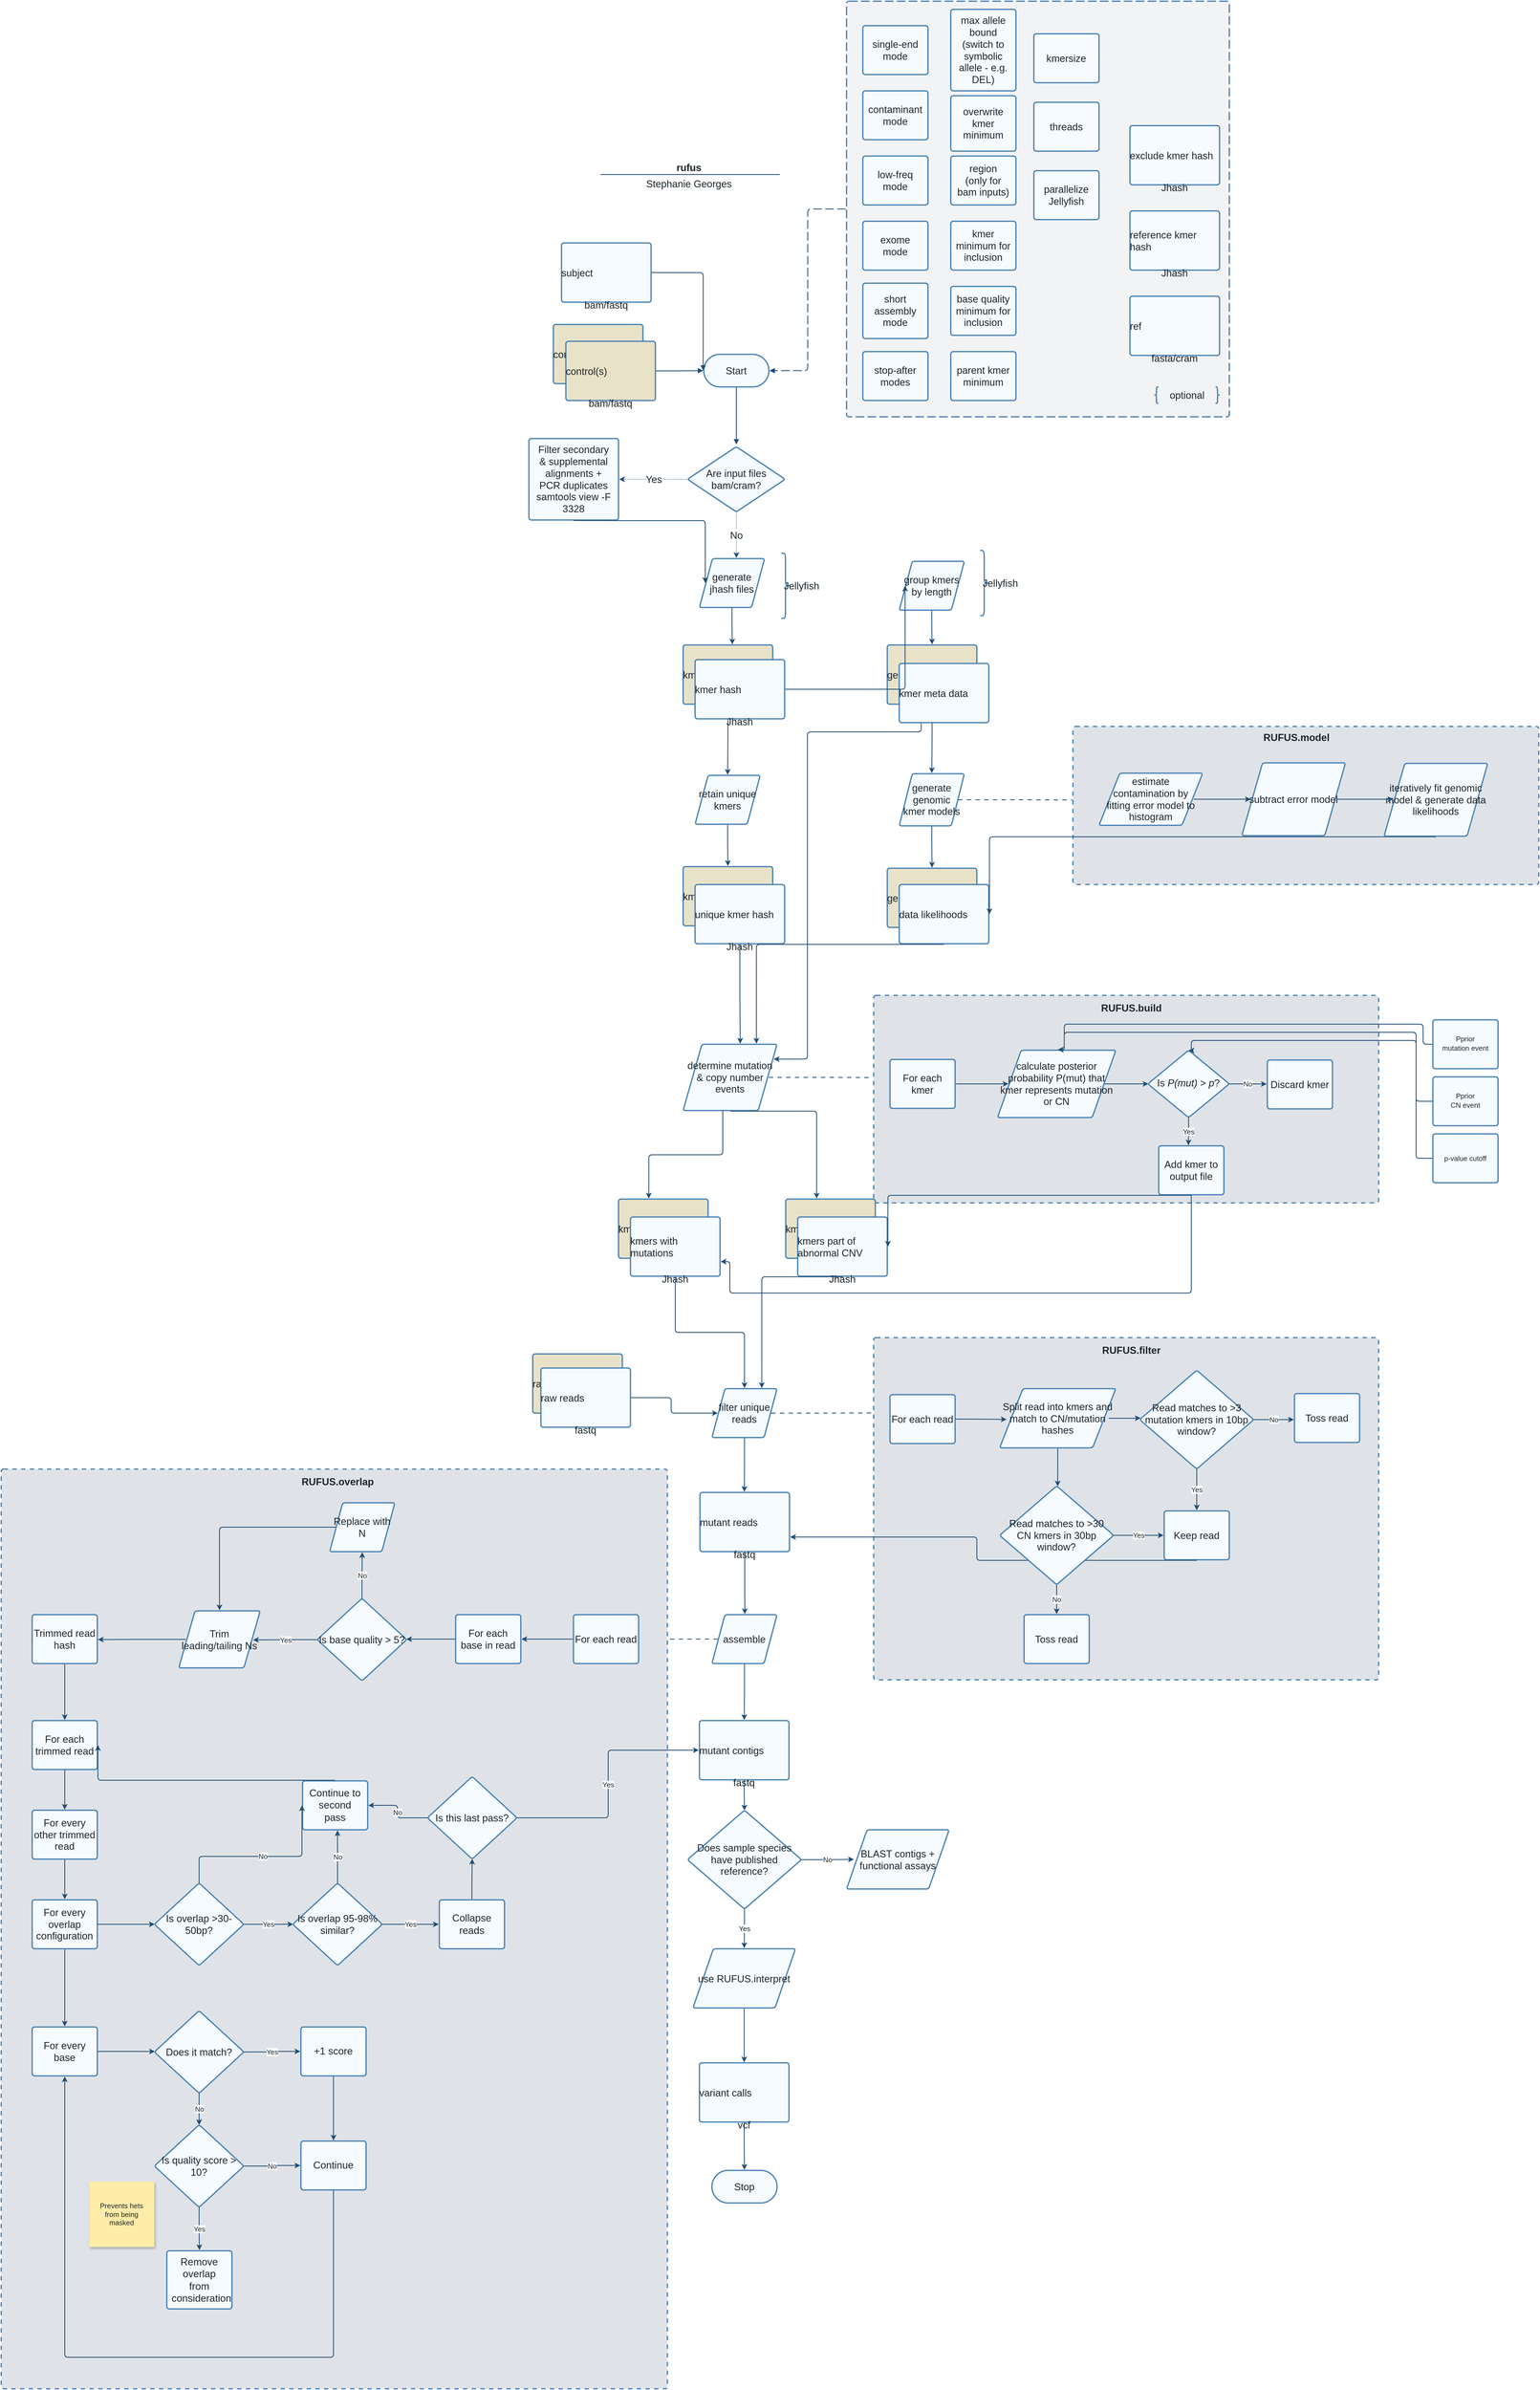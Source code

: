 <mxfile version="22.0.5" type="github">
  <diagram id="C5RBs43oDa-KdzZeNtuy" name="Page-1">
    <mxGraphModel dx="3088" dy="1966" grid="1" gridSize="10" guides="1" tooltips="1" connect="1" arrows="1" fold="1" page="1" pageScale="1" pageWidth="827" pageHeight="1169" math="0" shadow="0">
      <root>
        <mxCell id="WIyWlLk6GJQsqaUBKTNV-0" />
        <mxCell id="WIyWlLk6GJQsqaUBKTNV-1" parent="WIyWlLk6GJQsqaUBKTNV-0" />
        <mxCell id="NVkNviZ4FxcrA1aYHcCZ-235" value="" style="html=1;overflow=block;blockSpacing=1;whiteSpace=wrap;fontSize=13;spacing=3.8;strokeColor=#4881b3;strokeOpacity=100;fillOpacity=100;rounded=1;absoluteArcSize=1;arcSize=9;fillColor=#dfe3e8;dashed=1;fixDash=1;dashPattern=8 8;strokeWidth=2.3;lucidId=t5iAcjTArI~1;" vertex="1" parent="WIyWlLk6GJQsqaUBKTNV-1">
          <mxGeometry x="-1152" y="1592" width="1227" height="1693" as="geometry" />
        </mxCell>
        <mxCell id="NVkNviZ4FxcrA1aYHcCZ-236" value="" style="html=1;overflow=block;blockSpacing=1;whiteSpace=wrap;fontSize=13;spacing=3.8;strokeColor=#4881b3;strokeOpacity=100;fillOpacity=100;rounded=1;absoluteArcSize=1;arcSize=9;fillColor=#dfe3e8;dashed=1;fixDash=1;dashPattern=8 8;strokeWidth=2.3;lucidId=q45zl31V-LWZ;" vertex="1" parent="WIyWlLk6GJQsqaUBKTNV-1">
          <mxGeometry x="455" y="720" width="930" height="382" as="geometry" />
        </mxCell>
        <mxCell id="NVkNviZ4FxcrA1aYHcCZ-237" value="" style="html=1;jettySize=18;whiteSpace=wrap;fontSize=13;strokeColor=#224C72;strokeWidth=1.5;rounded=1;arcSize=12;edgeStyle=orthogonalEdgeStyle;startArrow=none;exitX=0.5;exitY=1.012;exitPerimeter=0;entryX=1.007;entryY=0.753;entryPerimeter=0;lucidId=_25zUYTocCSq;" edge="1" parent="WIyWlLk6GJQsqaUBKTNV-1" source="NVkNviZ4FxcrA1aYHcCZ-335" target="NVkNviZ4FxcrA1aYHcCZ-326">
          <mxGeometry width="100" height="100" relative="1" as="geometry">
            <Array as="points">
              <mxPoint x="1040" y="1268" />
              <mxPoint x="190" y="1268" />
              <mxPoint x="190" y="1210" />
            </Array>
          </mxGeometry>
        </mxCell>
        <mxCell id="NVkNviZ4FxcrA1aYHcCZ-238" value="" style="html=1;jettySize=18;whiteSpace=wrap;fontSize=13;strokeColor=#224C72;strokeWidth=1.5;rounded=1;arcSize=12;edgeStyle=orthogonalEdgeStyle;startArrow=none;exitX=0.5;exitY=1.01;exitPerimeter=0;entryX=0.5;entryY=-0.012;entryPerimeter=0;lucidId=5aezbqJpjaCI;" edge="1" parent="WIyWlLk6GJQsqaUBKTNV-1" source="NVkNviZ4FxcrA1aYHcCZ-277" target="NVkNviZ4FxcrA1aYHcCZ-292">
          <mxGeometry width="100" height="100" relative="1" as="geometry">
            <Array as="points" />
          </mxGeometry>
        </mxCell>
        <mxCell id="NVkNviZ4FxcrA1aYHcCZ-239" value="control(s)" style="html=1;overflow=block;blockSpacing=1;whiteSpace=wrap;fontSize=18.3;fontColor=#1d262b;align=left;spacing=0;verticalAlign=middle;strokeColor=#4881b3;strokeOpacity=100;fillOpacity=100;rounded=1;absoluteArcSize=1;arcSize=9;fillColor=#e8e2c8;strokeWidth=2.3;lucidId=_czy2bQKI_3b;" vertex="1" parent="WIyWlLk6GJQsqaUBKTNV-1">
          <mxGeometry x="-135" y="-515" width="165" height="109" as="geometry" />
        </mxCell>
        <mxCell id="NVkNviZ4FxcrA1aYHcCZ-240" value="bam/fastq" style="strokeColor=none;fillColor=none;whiteSpace=wrap;fontSize=18.3;fontColor=#1d262b;" vertex="1" parent="NVkNviZ4FxcrA1aYHcCZ-239">
          <mxGeometry y="109" width="165" height="10" as="geometry" />
        </mxCell>
        <mxCell id="NVkNviZ4FxcrA1aYHcCZ-241" value="" style="html=1;overflow=block;blockSpacing=1;whiteSpace=wrap;fontSize=13;spacing=3.8;strokeColor=#4881b3;strokeOpacity=100;fillOpacity=100;rounded=1;absoluteArcSize=1;arcSize=9;fillColor=#f2f3f5;dashed=1;fixDash=1;dashPattern=16 6;strokeWidth=2.3;lucidId=Rofy5sIKChfV;" vertex="1" parent="WIyWlLk6GJQsqaUBKTNV-1">
          <mxGeometry x="405" y="-1110" width="705" height="765" as="geometry" />
        </mxCell>
        <mxCell id="NVkNviZ4FxcrA1aYHcCZ-242" value="Start" style="html=1;overflow=block;blockSpacing=1;whiteSpace=wrap;rounded=1;arcSize=50;fontSize=18.3;fontFamily=Helvetica;fontColor=#1d262b;spacing=3.8;strokeColor=#4881b3;strokeOpacity=100;fillColor=#F5FBFF;strokeWidth=2.3;lucidId=6ley_uuLBqN3;" vertex="1" parent="WIyWlLk6GJQsqaUBKTNV-1">
          <mxGeometry x="142" y="-460" width="120" height="60" as="geometry" />
        </mxCell>
        <mxCell id="NVkNviZ4FxcrA1aYHcCZ-243" value="" style="group;dropTarget=0;pointerEvents=0;" vertex="1" parent="WIyWlLk6GJQsqaUBKTNV-1">
          <mxGeometry x="-205" y="-825" width="640" height="49" as="geometry" />
        </mxCell>
        <UserObject label="rufus" placeholders="1" id="NVkNviZ4FxcrA1aYHcCZ-244">
          <mxCell style="html=1;overflow=block;blockSpacing=1;whiteSpace=wrap;fontSize=18.3;fontColor=#1d262b;fontStyle=1;align=center;spacingLeft=7;spacingRight=7;spacingTop=2;spacing=3;strokeOpacity=0;fillOpacity=0;rounded=1;absoluteArcSize=1;arcSize=9;fillColor=#ffffff;strokeWidth=1.5;lucidId=6ley_W7gd-ma;" vertex="1" parent="NVkNviZ4FxcrA1aYHcCZ-243">
            <mxGeometry width="640" height="40" as="geometry" />
          </mxCell>
        </UserObject>
        <UserObject label="Stephanie Georges" placeholders="1" id="NVkNviZ4FxcrA1aYHcCZ-245">
          <mxCell style="html=1;overflow=block;blockSpacing=1;whiteSpace=wrap;fontSize=18.3;fontColor=#1d262b;align=center;spacingLeft=7;spacingRight=7;spacingTop=2;spacing=3;strokeOpacity=0;fillOpacity=0;rounded=1;absoluteArcSize=1;arcSize=9;fillColor=#ffffff;strokeWidth=1.5;lucidId=6leyZPqTRwtK;" vertex="1" parent="NVkNviZ4FxcrA1aYHcCZ-243">
            <mxGeometry y="35" width="640" height="14" as="geometry" />
          </mxCell>
        </UserObject>
        <mxCell id="NVkNviZ4FxcrA1aYHcCZ-246" value="" style="html=1;jettySize=18;whiteSpace=wrap;fontSize=13;fontFamily=Helvetica;strokeColor=#224C72;strokeWidth=1.5;rounded=1;arcSize=12;edgeStyle=orthogonalEdgeStyle;startArrow=none;endArrow=none;lucidId=6leyvLCzbhy~;" edge="1" parent="NVkNviZ4FxcrA1aYHcCZ-243">
          <mxGeometry width="100" height="100" relative="1" as="geometry">
            <Array as="points" />
            <mxPoint x="157" y="34" as="sourcePoint" />
            <mxPoint x="487" y="34" as="targetPoint" />
          </mxGeometry>
        </mxCell>
        <mxCell id="NVkNviZ4FxcrA1aYHcCZ-247" value="threads" style="html=1;overflow=block;blockSpacing=1;whiteSpace=wrap;fontSize=18.3;fontColor=#1d262b;spacing=9;strokeColor=#4881b3;strokeOpacity=100;rounded=1;absoluteArcSize=1;arcSize=9;fillColor=#F5FBFF;strokeWidth=2.3;lucidId=dXey_Ma~kS~O;" vertex="1" parent="WIyWlLk6GJQsqaUBKTNV-1">
          <mxGeometry x="750" y="-924" width="120" height="90" as="geometry" />
        </mxCell>
        <mxCell id="NVkNviZ4FxcrA1aYHcCZ-248" value="kmersize" style="html=1;overflow=block;blockSpacing=1;whiteSpace=wrap;fontSize=18.3;fontColor=#1d262b;spacing=9;strokeColor=#4881b3;strokeOpacity=100;rounded=1;absoluteArcSize=1;arcSize=9;fillColor=#F5FBFF;strokeWidth=2.3;lucidId=iXeyJHY~Am_y;" vertex="1" parent="WIyWlLk6GJQsqaUBKTNV-1">
          <mxGeometry x="750" y="-1050" width="120" height="90" as="geometry" />
        </mxCell>
        <mxCell id="NVkNviZ4FxcrA1aYHcCZ-249" value="subject" style="html=1;overflow=block;blockSpacing=1;whiteSpace=wrap;fontSize=18.3;fontColor=#1d262b;align=left;spacing=0;verticalAlign=middle;strokeColor=#4881b3;strokeOpacity=100;rounded=1;absoluteArcSize=1;arcSize=9;fillColor=#F5FBFF;strokeWidth=2.3;lucidId=Y2eyOdmKaqcv;" vertex="1" parent="WIyWlLk6GJQsqaUBKTNV-1">
          <mxGeometry x="-120" y="-665" width="165" height="109" as="geometry" />
        </mxCell>
        <mxCell id="NVkNviZ4FxcrA1aYHcCZ-250" value="bam/fastq" style="strokeColor=none;fillColor=none;whiteSpace=wrap;fontSize=18.3;fontColor=#1d262b;" vertex="1" parent="NVkNviZ4FxcrA1aYHcCZ-249">
          <mxGeometry y="109" width="165" height="10" as="geometry" />
        </mxCell>
        <mxCell id="NVkNviZ4FxcrA1aYHcCZ-251" value="control(s)" style="html=1;overflow=block;blockSpacing=1;whiteSpace=wrap;fontSize=18.3;fontColor=#1d262b;align=left;spacing=0;verticalAlign=middle;strokeColor=#4881b3;strokeOpacity=100;fillOpacity=100;rounded=1;absoluteArcSize=1;arcSize=9;fillColor=#e8e2c8;strokeWidth=2.3;lucidId=.3eyMsCTVFTs;" vertex="1" parent="WIyWlLk6GJQsqaUBKTNV-1">
          <mxGeometry x="-112" y="-484" width="165" height="109" as="geometry" />
        </mxCell>
        <mxCell id="NVkNviZ4FxcrA1aYHcCZ-252" value="bam/fastq" style="strokeColor=none;fillColor=none;whiteSpace=wrap;fontSize=18.3;fontColor=#1d262b;" vertex="1" parent="NVkNviZ4FxcrA1aYHcCZ-251">
          <mxGeometry y="109" width="165" height="10" as="geometry" />
        </mxCell>
        <mxCell id="NVkNviZ4FxcrA1aYHcCZ-253" value="" style="html=1;jettySize=18;whiteSpace=wrap;fontSize=13;strokeColor=#224C72;strokeWidth=1.5;rounded=1;arcSize=12;edgeStyle=orthogonalEdgeStyle;startArrow=none;endArrow=block;endFill=1;exitX=1.007;exitY=0.5;exitPerimeter=0;entryX=-0.009;entryY=0.5;entryPerimeter=0;lucidId=X4eyJGFG-D5w;" edge="1" parent="WIyWlLk6GJQsqaUBKTNV-1" source="NVkNviZ4FxcrA1aYHcCZ-249" target="NVkNviZ4FxcrA1aYHcCZ-242">
          <mxGeometry width="100" height="100" relative="1" as="geometry">
            <Array as="points" />
          </mxGeometry>
        </mxCell>
        <mxCell id="NVkNviZ4FxcrA1aYHcCZ-254" value="ref" style="html=1;overflow=block;blockSpacing=1;whiteSpace=wrap;fontSize=18.3;fontColor=#1d262b;align=left;spacing=0;verticalAlign=middle;strokeColor=#4881b3;strokeOpacity=100;rounded=1;absoluteArcSize=1;arcSize=9;fillColor=#F5FBFF;strokeWidth=2.3;lucidId=Z5eyaeQH-SDg;" vertex="1" parent="WIyWlLk6GJQsqaUBKTNV-1">
          <mxGeometry x="927" y="-567" width="165" height="109" as="geometry" />
        </mxCell>
        <mxCell id="NVkNviZ4FxcrA1aYHcCZ-255" value="fasta/cram" style="strokeColor=none;fillColor=none;whiteSpace=wrap;fontSize=18.3;fontColor=#1d262b;" vertex="1" parent="NVkNviZ4FxcrA1aYHcCZ-254">
          <mxGeometry y="109" width="165" height="10" as="geometry" />
        </mxCell>
        <mxCell id="NVkNviZ4FxcrA1aYHcCZ-256" value="" style="html=1;jettySize=18;whiteSpace=wrap;fontSize=13;strokeColor=#224C72;strokeWidth=1.5;rounded=1;arcSize=12;edgeStyle=orthogonalEdgeStyle;startArrow=none;endArrow=block;endFill=1;exitX=1.007;exitY=0.5;exitPerimeter=0;entryX=-0.009;entryY=0.5;entryPerimeter=0;lucidId=X6eyIRHoRFpg;" edge="1" parent="WIyWlLk6GJQsqaUBKTNV-1" source="NVkNviZ4FxcrA1aYHcCZ-251" target="NVkNviZ4FxcrA1aYHcCZ-242">
          <mxGeometry width="100" height="100" relative="1" as="geometry">
            <Array as="points" />
          </mxGeometry>
        </mxCell>
        <mxCell id="NVkNviZ4FxcrA1aYHcCZ-257" value="single-end mode" style="html=1;overflow=block;blockSpacing=1;whiteSpace=wrap;fontSize=18.3;fontColor=#1d262b;spacing=9;strokeColor=#4881b3;strokeOpacity=100;rounded=1;absoluteArcSize=1;arcSize=9;fillColor=#F5FBFF;strokeWidth=2.3;lucidId=R8ey-Vw9mebl;" vertex="1" parent="WIyWlLk6GJQsqaUBKTNV-1">
          <mxGeometry x="435" y="-1065" width="120" height="90" as="geometry" />
        </mxCell>
        <mxCell id="NVkNviZ4FxcrA1aYHcCZ-258" value="contaminant mode" style="html=1;overflow=block;blockSpacing=1;whiteSpace=wrap;fontSize=18.3;fontColor=#1d262b;spacing=9;strokeColor=#4881b3;strokeOpacity=100;rounded=1;absoluteArcSize=1;arcSize=9;fillColor=#F5FBFF;strokeWidth=2.3;lucidId=N-ey.8OcyTfk;" vertex="1" parent="WIyWlLk6GJQsqaUBKTNV-1">
          <mxGeometry x="435" y="-945" width="120" height="90" as="geometry" />
        </mxCell>
        <mxCell id="NVkNviZ4FxcrA1aYHcCZ-259" value="overwrite kmer minimum" style="html=1;overflow=block;blockSpacing=1;whiteSpace=wrap;fontSize=18.3;fontColor=#1d262b;spacing=9;strokeColor=#4881b3;strokeOpacity=100;rounded=1;absoluteArcSize=1;arcSize=9;fillColor=#F5FBFF;strokeWidth=2.3;lucidId=R_ey-7Umktl9;" vertex="1" parent="WIyWlLk6GJQsqaUBKTNV-1">
          <mxGeometry x="597" y="-936" width="120" height="102" as="geometry" />
        </mxCell>
        <mxCell id="NVkNviZ4FxcrA1aYHcCZ-260" value="max allele bound&#xa;(switch to symbolic allele - e.g. DEL)" style="html=1;overflow=block;blockSpacing=1;whiteSpace=wrap;fontSize=18.3;fontColor=#1d262b;spacing=9;strokeColor=#4881b3;strokeOpacity=100;rounded=1;absoluteArcSize=1;arcSize=9;fillColor=#F5FBFF;strokeWidth=2.3;lucidId=i.eyBzbbUk4J;" vertex="1" parent="WIyWlLk6GJQsqaUBKTNV-1">
          <mxGeometry x="597" y="-1095" width="120" height="150" as="geometry" />
        </mxCell>
        <mxCell id="NVkNviZ4FxcrA1aYHcCZ-261" value="low-freq mode" style="html=1;overflow=block;blockSpacing=1;whiteSpace=wrap;fontSize=18.3;fontColor=#1d262b;spacing=9;strokeColor=#4881b3;strokeOpacity=100;rounded=1;absoluteArcSize=1;arcSize=9;fillColor=#F5FBFF;strokeWidth=2.3;lucidId=3.eyOFFS3uFI;" vertex="1" parent="WIyWlLk6GJQsqaUBKTNV-1">
          <mxGeometry x="435" y="-825" width="120" height="90" as="geometry" />
        </mxCell>
        <mxCell id="NVkNviZ4FxcrA1aYHcCZ-262" value="exome mode" style="html=1;overflow=block;blockSpacing=1;whiteSpace=wrap;fontSize=18.3;fontColor=#1d262b;spacing=9;strokeColor=#4881b3;strokeOpacity=100;rounded=1;absoluteArcSize=1;arcSize=9;fillColor=#F5FBFF;strokeWidth=2.3;lucidId=Gbfy9k-MFLcR;" vertex="1" parent="WIyWlLk6GJQsqaUBKTNV-1">
          <mxGeometry x="435" y="-705" width="120" height="90" as="geometry" />
        </mxCell>
        <mxCell id="NVkNviZ4FxcrA1aYHcCZ-263" value="short assembly mode" style="html=1;overflow=block;blockSpacing=1;whiteSpace=wrap;fontSize=18.3;fontColor=#1d262b;spacing=9;strokeColor=#4881b3;strokeOpacity=100;rounded=1;absoluteArcSize=1;arcSize=9;fillColor=#F5FBFF;strokeWidth=2.3;lucidId=HcfyZhK5i-qE;" vertex="1" parent="WIyWlLk6GJQsqaUBKTNV-1">
          <mxGeometry x="435" y="-591" width="120" height="102" as="geometry" />
        </mxCell>
        <mxCell id="NVkNviZ4FxcrA1aYHcCZ-264" value="parallelize Jellyfish" style="html=1;overflow=block;blockSpacing=1;whiteSpace=wrap;fontSize=18.3;fontColor=#1d262b;spacing=9;strokeColor=#4881b3;strokeOpacity=100;rounded=1;absoluteArcSize=1;arcSize=9;fillColor=#F5FBFF;strokeWidth=2.3;lucidId=hdfySw9eyeMQ;" vertex="1" parent="WIyWlLk6GJQsqaUBKTNV-1">
          <mxGeometry x="750" y="-798" width="120" height="90" as="geometry" />
        </mxCell>
        <mxCell id="NVkNviZ4FxcrA1aYHcCZ-265" value="region&#xa;(only for bam inputs)" style="html=1;overflow=block;blockSpacing=1;whiteSpace=wrap;fontSize=18.3;fontColor=#1d262b;spacing=9;strokeColor=#4881b3;strokeOpacity=100;rounded=1;absoluteArcSize=1;arcSize=9;fillColor=#F5FBFF;strokeWidth=2.3;lucidId=IdfyVVuE-qXh;" vertex="1" parent="WIyWlLk6GJQsqaUBKTNV-1">
          <mxGeometry x="597" y="-825" width="120" height="90" as="geometry" />
        </mxCell>
        <mxCell id="NVkNviZ4FxcrA1aYHcCZ-266" value="exclude kmer hash" style="html=1;overflow=block;blockSpacing=1;whiteSpace=wrap;fontSize=18.3;fontColor=#1d262b;align=left;spacing=0;verticalAlign=middle;strokeColor=#4881b3;strokeOpacity=100;rounded=1;absoluteArcSize=1;arcSize=9;fillColor=#F5FBFF;strokeWidth=2.3;lucidId=1gfyubCOfAvl;" vertex="1" parent="WIyWlLk6GJQsqaUBKTNV-1">
          <mxGeometry x="927" y="-881" width="165" height="109" as="geometry" />
        </mxCell>
        <mxCell id="NVkNviZ4FxcrA1aYHcCZ-267" value="Jhash" style="strokeColor=none;fillColor=none;whiteSpace=wrap;fontSize=18.3;fontColor=#1d262b;" vertex="1" parent="NVkNviZ4FxcrA1aYHcCZ-266">
          <mxGeometry y="109" width="165" height="10" as="geometry" />
        </mxCell>
        <mxCell id="NVkNviZ4FxcrA1aYHcCZ-268" value="kmer minimum for inclusion" style="html=1;overflow=block;blockSpacing=1;whiteSpace=wrap;fontSize=18.3;fontColor=#1d262b;spacing=9;strokeColor=#4881b3;strokeOpacity=100;rounded=1;absoluteArcSize=1;arcSize=9;fillColor=#F5FBFF;strokeWidth=2.3;lucidId=-hfyRuaniln_;" vertex="1" parent="WIyWlLk6GJQsqaUBKTNV-1">
          <mxGeometry x="597" y="-705" width="120" height="90" as="geometry" />
        </mxCell>
        <mxCell id="NVkNviZ4FxcrA1aYHcCZ-269" value="base quality minimum for inclusion" style="html=1;overflow=block;blockSpacing=1;whiteSpace=wrap;fontSize=18.3;fontColor=#1d262b;spacing=9;strokeColor=#4881b3;strokeOpacity=100;rounded=1;absoluteArcSize=1;arcSize=9;fillColor=#F5FBFF;strokeWidth=2.3;lucidId=UkfyrkxO--pI;" vertex="1" parent="WIyWlLk6GJQsqaUBKTNV-1">
          <mxGeometry x="597" y="-585" width="120" height="90" as="geometry" />
        </mxCell>
        <mxCell id="NVkNviZ4FxcrA1aYHcCZ-270" value="parent kmer minimum" style="html=1;overflow=block;blockSpacing=1;whiteSpace=wrap;fontSize=18.3;fontColor=#1d262b;spacing=9;strokeColor=#4881b3;strokeOpacity=100;rounded=1;absoluteArcSize=1;arcSize=9;fillColor=#F5FBFF;strokeWidth=2.3;lucidId=RlfyEUgDhuQ3;" vertex="1" parent="WIyWlLk6GJQsqaUBKTNV-1">
          <mxGeometry x="597" y="-465" width="120" height="90" as="geometry" />
        </mxCell>
        <mxCell id="NVkNviZ4FxcrA1aYHcCZ-271" value="stop-after modes" style="html=1;overflow=block;blockSpacing=1;whiteSpace=wrap;fontSize=18.3;fontColor=#1d262b;spacing=9;strokeColor=#4881b3;strokeOpacity=100;rounded=1;absoluteArcSize=1;arcSize=9;fillColor=#F5FBFF;strokeWidth=2.3;lucidId=Fmfy_xIOLP5R;" vertex="1" parent="WIyWlLk6GJQsqaUBKTNV-1">
          <mxGeometry x="435" y="-465" width="120" height="90" as="geometry" />
        </mxCell>
        <mxCell id="NVkNviZ4FxcrA1aYHcCZ-272" value="reference kmer hash" style="html=1;overflow=block;blockSpacing=1;whiteSpace=wrap;fontSize=18.3;fontColor=#1d262b;align=left;spacing=0;verticalAlign=middle;strokeColor=#4881b3;strokeOpacity=100;rounded=1;absoluteArcSize=1;arcSize=9;fillColor=#F5FBFF;strokeWidth=2.3;lucidId=mnfy9htkSzaP;" vertex="1" parent="WIyWlLk6GJQsqaUBKTNV-1">
          <mxGeometry x="927" y="-724" width="165" height="109" as="geometry" />
        </mxCell>
        <mxCell id="NVkNviZ4FxcrA1aYHcCZ-273" value="Jhash" style="strokeColor=none;fillColor=none;whiteSpace=wrap;fontSize=18.3;fontColor=#1d262b;" vertex="1" parent="NVkNviZ4FxcrA1aYHcCZ-272">
          <mxGeometry y="109" width="165" height="10" as="geometry" />
        </mxCell>
        <mxCell id="NVkNviZ4FxcrA1aYHcCZ-274" value="" style="html=1;jettySize=18;whiteSpace=wrap;fontSize=13;strokeColor=#224C72;dashed=1;fixDash=1;dashPattern=16 6;strokeWidth=1.5;rounded=1;arcSize=12;edgeStyle=orthogonalEdgeStyle;startArrow=none;endArrow=block;endFill=1;exitX=-0.002;exitY=0.5;exitPerimeter=0;entryX=1.009;entryY=0.5;entryPerimeter=0;lucidId=Opfy-lnwQg1q;" edge="1" parent="WIyWlLk6GJQsqaUBKTNV-1" source="NVkNviZ4FxcrA1aYHcCZ-241" target="NVkNviZ4FxcrA1aYHcCZ-242">
          <mxGeometry width="100" height="100" relative="1" as="geometry">
            <Array as="points" />
          </mxGeometry>
        </mxCell>
        <mxCell id="NVkNviZ4FxcrA1aYHcCZ-275" value="" style="html=1;jettySize=18;whiteSpace=wrap;fontSize=13;strokeColor=#224C72;strokeWidth=1.5;rounded=1;arcSize=12;edgeStyle=orthogonalEdgeStyle;startArrow=none;endArrow=block;endFill=1;exitX=0.5;exitY=1.019;exitPerimeter=0;lucidId=~5fyqG~V1~4d;" edge="1" parent="WIyWlLk6GJQsqaUBKTNV-1" source="NVkNviZ4FxcrA1aYHcCZ-242">
          <mxGeometry width="100" height="100" relative="1" as="geometry">
            <Array as="points" />
            <mxPoint x="202" y="-294" as="targetPoint" />
          </mxGeometry>
        </mxCell>
        <mxCell id="NVkNviZ4FxcrA1aYHcCZ-276" value="generate jhash files" style="html=1;overflow=block;blockSpacing=1;whiteSpace=wrap;shape=parallelogram;perimeter=parallelogramPerimeter;anchorPointDirection=0;fontSize=18.3;fontFamily=Helvetica;fontColor=#1d262b;spacing=3.8;strokeColor=#4881b3;strokeOpacity=100;rounded=1;absoluteArcSize=1;arcSize=9;fillColor=#F5FBFF;strokeWidth=2.3;lucidId=begyqEWSQ_Hm;" vertex="1" parent="WIyWlLk6GJQsqaUBKTNV-1">
          <mxGeometry x="134" y="-84" width="120" height="90" as="geometry" />
        </mxCell>
        <mxCell id="NVkNviZ4FxcrA1aYHcCZ-277" value="kmer hash" style="html=1;overflow=block;blockSpacing=1;whiteSpace=wrap;fontSize=18.3;fontColor=#1d262b;align=left;spacing=0;verticalAlign=middle;strokeColor=#4881b3;strokeOpacity=100;fillOpacity=100;rounded=1;absoluteArcSize=1;arcSize=9;fillColor=#e8e2c8;strokeWidth=2.3;lucidId=8egyqvSvI5xZ;" vertex="1" parent="WIyWlLk6GJQsqaUBKTNV-1">
          <mxGeometry x="104" y="75" width="165" height="109" as="geometry" />
        </mxCell>
        <mxCell id="NVkNviZ4FxcrA1aYHcCZ-278" value="Jhash" style="strokeColor=none;fillColor=none;whiteSpace=wrap;fontSize=18.3;fontColor=#1d262b;" vertex="1" parent="NVkNviZ4FxcrA1aYHcCZ-277">
          <mxGeometry y="109" width="165" height="10" as="geometry" />
        </mxCell>
        <mxCell id="NVkNviZ4FxcrA1aYHcCZ-279" value="kmer hash" style="html=1;overflow=block;blockSpacing=1;whiteSpace=wrap;fontSize=18.3;fontColor=#1d262b;align=left;spacing=0;verticalAlign=middle;strokeColor=#4881b3;strokeOpacity=100;rounded=1;absoluteArcSize=1;arcSize=9;fillColor=#F5FBFF;strokeWidth=2.3;lucidId=vczyGmY8Z~fr;" vertex="1" parent="WIyWlLk6GJQsqaUBKTNV-1">
          <mxGeometry x="126" y="102" width="165" height="109" as="geometry" />
        </mxCell>
        <mxCell id="NVkNviZ4FxcrA1aYHcCZ-280" value="Jhash" style="strokeColor=none;fillColor=none;whiteSpace=wrap;fontSize=18.3;fontColor=#1d262b;" vertex="1" parent="NVkNviZ4FxcrA1aYHcCZ-279">
          <mxGeometry y="109" width="165" height="10" as="geometry" />
        </mxCell>
        <mxCell id="NVkNviZ4FxcrA1aYHcCZ-281" value="filter unique reads" style="html=1;overflow=block;blockSpacing=1;whiteSpace=wrap;shape=parallelogram;perimeter=parallelogramPerimeter;anchorPointDirection=0;fontSize=18.3;fontFamily=Helvetica;fontColor=#1d262b;spacing=3.8;strokeColor=#4881b3;strokeOpacity=100;rounded=1;absoluteArcSize=1;arcSize=9;fillColor=#F5FBFF;strokeWidth=2.3;lucidId=-fzyKQ5O8mWv;" vertex="1" parent="WIyWlLk6GJQsqaUBKTNV-1">
          <mxGeometry x="157" y="1444" width="120" height="90" as="geometry" />
        </mxCell>
        <mxCell id="NVkNviZ4FxcrA1aYHcCZ-282" value="" style="strokeColor=none;fillColor=none;whiteSpace=wrap;fontSize=18.3;fontColor=#1d262b;spacing=0;strokeOpacity=100;rounded=1;absoluteArcSize=1;arcSize=9;strokeWidth=2.3;html=1;" vertex="1" parent="WIyWlLk6GJQsqaUBKTNV-1">
          <mxGeometry x="972" y="-400" width="120" height="30" as="geometry" />
        </mxCell>
        <mxCell id="NVkNviZ4FxcrA1aYHcCZ-283" value="" style="shape=curlyBracket;rounded=1;strokeOpacity=100;whiteSpace=wrap;fontSize=18.3;fontColor=#1d262b;spacing=0;strokeColor=#4881b3;fillColor=#F5FBFF;strokeWidth=2.3;" vertex="1" parent="NVkNviZ4FxcrA1aYHcCZ-282">
          <mxGeometry width="7.5" height="30" as="geometry" />
        </mxCell>
        <mxCell id="NVkNviZ4FxcrA1aYHcCZ-284" value="" style="shape=curlyBracket;rounded=1;flipH=1;strokeOpacity=100;whiteSpace=wrap;fontSize=18.3;fontColor=#1d262b;spacing=0;strokeColor=#4881b3;fillColor=#F5FBFF;strokeWidth=2.3;" vertex="1" parent="NVkNviZ4FxcrA1aYHcCZ-282">
          <mxGeometry x="112.5" width="7.5" height="30" as="geometry" />
        </mxCell>
        <mxCell id="NVkNviZ4FxcrA1aYHcCZ-285" value="optional" style="strokeColor=none;fillColor=none;fontColor=#1d262b;whiteSpace=wrap;fontSize=18.3;spacing=0;strokeOpacity=100;rounded=1;absoluteArcSize=1;arcSize=9;strokeWidth=2.3;" vertex="1" parent="NVkNviZ4FxcrA1aYHcCZ-282">
          <mxGeometry x="7.5" width="105" height="30" as="geometry" />
        </mxCell>
        <mxCell id="NVkNviZ4FxcrA1aYHcCZ-286" value="raw reads" style="html=1;overflow=block;blockSpacing=1;whiteSpace=wrap;fontSize=18.3;fontColor=#1d262b;align=left;spacing=0;verticalAlign=middle;strokeColor=#4881b3;strokeOpacity=100;fillOpacity=100;rounded=1;absoluteArcSize=1;arcSize=9;fillColor=#e8e2c8;strokeWidth=2.3;lucidId=04zy93~-xj-e;" vertex="1" parent="WIyWlLk6GJQsqaUBKTNV-1">
          <mxGeometry x="-173" y="1380" width="165" height="109" as="geometry" />
        </mxCell>
        <mxCell id="NVkNviZ4FxcrA1aYHcCZ-287" value="fastq" style="strokeColor=none;fillColor=none;whiteSpace=wrap;fontSize=18.3;fontColor=#1d262b;" vertex="1" parent="NVkNviZ4FxcrA1aYHcCZ-286">
          <mxGeometry y="109" width="165" height="10" as="geometry" />
        </mxCell>
        <mxCell id="NVkNviZ4FxcrA1aYHcCZ-288" value="raw reads" style="html=1;overflow=block;blockSpacing=1;whiteSpace=wrap;fontSize=18.3;fontColor=#1d262b;align=left;spacing=0;verticalAlign=middle;strokeColor=#4881b3;strokeOpacity=100;rounded=1;absoluteArcSize=1;arcSize=9;fillColor=#F5FBFF;strokeWidth=2.3;lucidId=pSzyOVGJkpVJ;" vertex="1" parent="WIyWlLk6GJQsqaUBKTNV-1">
          <mxGeometry x="-158" y="1406" width="165" height="109" as="geometry" />
        </mxCell>
        <mxCell id="NVkNviZ4FxcrA1aYHcCZ-289" value="fastq" style="strokeColor=none;fillColor=none;whiteSpace=wrap;fontSize=18.3;fontColor=#1d262b;" vertex="1" parent="NVkNviZ4FxcrA1aYHcCZ-288">
          <mxGeometry y="109" width="165" height="10" as="geometry" />
        </mxCell>
        <mxCell id="NVkNviZ4FxcrA1aYHcCZ-290" value="mutant reads" style="html=1;overflow=block;blockSpacing=1;whiteSpace=wrap;fontSize=18.3;fontColor=#1d262b;align=left;spacing=0;verticalAlign=middle;strokeColor=#4881b3;strokeOpacity=100;rounded=1;absoluteArcSize=1;arcSize=9;fillColor=#F5FBFF;strokeWidth=2.3;lucidId=bOazm3jqMG7F;" vertex="1" parent="WIyWlLk6GJQsqaUBKTNV-1">
          <mxGeometry x="135" y="1635" width="165" height="109" as="geometry" />
        </mxCell>
        <mxCell id="NVkNviZ4FxcrA1aYHcCZ-291" value="fastq" style="strokeColor=none;fillColor=none;whiteSpace=wrap;fontSize=18.3;fontColor=#1d262b;" vertex="1" parent="NVkNviZ4FxcrA1aYHcCZ-290">
          <mxGeometry y="109" width="165" height="10" as="geometry" />
        </mxCell>
        <mxCell id="NVkNviZ4FxcrA1aYHcCZ-292" value="retain unique kmers" style="html=1;overflow=block;blockSpacing=1;whiteSpace=wrap;shape=parallelogram;perimeter=parallelogramPerimeter;anchorPointDirection=0;fontSize=18.3;fontFamily=Helvetica;fontColor=#1d262b;align=center;spacing=3.8;strokeColor=#4881b3;strokeOpacity=100;rounded=1;absoluteArcSize=1;arcSize=9;fillColor=#F5FBFF;strokeWidth=2.3;lucidId=4bdzzGazjtdx;" vertex="1" parent="WIyWlLk6GJQsqaUBKTNV-1">
          <mxGeometry x="126" y="315" width="120" height="90" as="geometry" />
        </mxCell>
        <mxCell id="NVkNviZ4FxcrA1aYHcCZ-293" value="" style="html=1;jettySize=18;whiteSpace=wrap;fontSize=13;strokeColor=#224C72;strokeWidth=1.5;rounded=1;arcSize=12;edgeStyle=orthogonalEdgeStyle;startArrow=none;exitX=0.5;exitY=1.012;exitPerimeter=0;entryX=0.549;entryY=-0.01;entryPerimeter=0;lucidId=S~dzHtGqUEdN;" edge="1" parent="WIyWlLk6GJQsqaUBKTNV-1" source="NVkNviZ4FxcrA1aYHcCZ-276" target="NVkNviZ4FxcrA1aYHcCZ-277">
          <mxGeometry width="100" height="100" relative="1" as="geometry">
            <Array as="points" />
          </mxGeometry>
        </mxCell>
        <mxCell id="NVkNviZ4FxcrA1aYHcCZ-294" value="kmer hash" style="html=1;overflow=block;blockSpacing=1;whiteSpace=wrap;fontSize=18.3;fontColor=#1d262b;align=left;spacing=0;verticalAlign=middle;strokeColor=#4881b3;strokeOpacity=100;fillOpacity=100;rounded=1;absoluteArcSize=1;arcSize=9;fillColor=#e8e2c8;strokeWidth=2.3;lucidId=NbezqrH8.uMk;" vertex="1" parent="WIyWlLk6GJQsqaUBKTNV-1">
          <mxGeometry x="104" y="483" width="165" height="109" as="geometry" />
        </mxCell>
        <mxCell id="NVkNviZ4FxcrA1aYHcCZ-295" value="Jhash" style="strokeColor=none;fillColor=none;whiteSpace=wrap;fontSize=18.3;fontColor=#1d262b;" vertex="1" parent="NVkNviZ4FxcrA1aYHcCZ-294">
          <mxGeometry y="109" width="165" height="10" as="geometry" />
        </mxCell>
        <mxCell id="NVkNviZ4FxcrA1aYHcCZ-296" value="unique kmer hash" style="html=1;overflow=block;blockSpacing=1;whiteSpace=wrap;fontSize=18.3;fontColor=#1d262b;align=left;spacing=0;verticalAlign=middle;strokeColor=#4881b3;strokeOpacity=100;rounded=1;absoluteArcSize=1;arcSize=9;fillColor=#F5FBFF;strokeWidth=2.3;lucidId=Nbezv83MWbF6;" vertex="1" parent="WIyWlLk6GJQsqaUBKTNV-1">
          <mxGeometry x="126" y="516" width="165" height="109" as="geometry" />
        </mxCell>
        <mxCell id="NVkNviZ4FxcrA1aYHcCZ-297" value="Jhash" style="strokeColor=none;fillColor=none;whiteSpace=wrap;fontSize=18.3;fontColor=#1d262b;" vertex="1" parent="NVkNviZ4FxcrA1aYHcCZ-296">
          <mxGeometry y="109" width="165" height="10" as="geometry" />
        </mxCell>
        <mxCell id="NVkNviZ4FxcrA1aYHcCZ-298" value="" style="html=1;jettySize=18;whiteSpace=wrap;fontSize=13;strokeColor=#224C72;strokeWidth=1.5;rounded=1;arcSize=12;edgeStyle=orthogonalEdgeStyle;startArrow=none;exitX=0.5;exitY=1.012;exitPerimeter=0;entryX=0.5;entryY=-0.01;entryPerimeter=0;lucidId=GdezoQ9dvoCm;" edge="1" parent="WIyWlLk6GJQsqaUBKTNV-1" source="NVkNviZ4FxcrA1aYHcCZ-292" target="NVkNviZ4FxcrA1aYHcCZ-294">
          <mxGeometry width="100" height="100" relative="1" as="geometry">
            <Array as="points" />
          </mxGeometry>
        </mxCell>
        <mxCell id="NVkNviZ4FxcrA1aYHcCZ-299" value="" style="html=1;jettySize=18;whiteSpace=wrap;fontSize=13;strokeColor=#224C72;strokeWidth=1.5;rounded=1;arcSize=12;edgeStyle=orthogonalEdgeStyle;startArrow=none;exitX=0.5;exitY=1.012;exitPerimeter=0;entryX=0.496;entryY=-0.01;entryPerimeter=0;lucidId=Ceezasm8NK0V;" edge="1" parent="WIyWlLk6GJQsqaUBKTNV-1" source="NVkNviZ4FxcrA1aYHcCZ-281" target="NVkNviZ4FxcrA1aYHcCZ-290">
          <mxGeometry width="100" height="100" relative="1" as="geometry">
            <Array as="points" />
          </mxGeometry>
        </mxCell>
        <mxCell id="NVkNviZ4FxcrA1aYHcCZ-300" value="assemble" style="html=1;overflow=block;blockSpacing=1;whiteSpace=wrap;shape=parallelogram;perimeter=parallelogramPerimeter;anchorPointDirection=0;fontSize=18.3;fontFamily=Helvetica;fontColor=#1d262b;spacing=3.8;strokeColor=#4881b3;strokeOpacity=100;rounded=1;absoluteArcSize=1;arcSize=9;fillColor=#F5FBFF;strokeWidth=2.3;lucidId=gmezHKx84ar.;" vertex="1" parent="WIyWlLk6GJQsqaUBKTNV-1">
          <mxGeometry x="157" y="1860" width="120" height="90" as="geometry" />
        </mxCell>
        <mxCell id="NVkNviZ4FxcrA1aYHcCZ-301" value="" style="html=1;jettySize=18;whiteSpace=wrap;fontSize=13;strokeColor=#224C72;strokeWidth=1.5;rounded=1;arcSize=12;edgeStyle=orthogonalEdgeStyle;startArrow=none;exitX=0.5;exitY=1.01;exitPerimeter=0;entryX=0.505;entryY=-0.012;entryPerimeter=0;lucidId=tmezgQhNhQTx;" edge="1" parent="WIyWlLk6GJQsqaUBKTNV-1" source="NVkNviZ4FxcrA1aYHcCZ-290" target="NVkNviZ4FxcrA1aYHcCZ-300">
          <mxGeometry width="100" height="100" relative="1" as="geometry">
            <Array as="points" />
          </mxGeometry>
        </mxCell>
        <mxCell id="NVkNviZ4FxcrA1aYHcCZ-302" value="mutant contigs" style="html=1;overflow=block;blockSpacing=1;whiteSpace=wrap;fontSize=18.3;fontColor=#1d262b;align=left;spacing=0;verticalAlign=middle;strokeColor=#4881b3;strokeOpacity=100;rounded=1;absoluteArcSize=1;arcSize=9;fillColor=#F5FBFF;strokeWidth=2.3;lucidId=WmezzasS3Mw~;" vertex="1" parent="WIyWlLk6GJQsqaUBKTNV-1">
          <mxGeometry x="134" y="2055" width="165" height="109" as="geometry" />
        </mxCell>
        <mxCell id="NVkNviZ4FxcrA1aYHcCZ-303" value="fastq" style="strokeColor=none;fillColor=none;whiteSpace=wrap;fontSize=18.3;fontColor=#1d262b;" vertex="1" parent="NVkNviZ4FxcrA1aYHcCZ-302">
          <mxGeometry y="109" width="165" height="10" as="geometry" />
        </mxCell>
        <mxCell id="NVkNviZ4FxcrA1aYHcCZ-304" value="" style="html=1;jettySize=18;whiteSpace=wrap;fontSize=13;strokeColor=#224C72;strokeWidth=1.5;rounded=1;arcSize=12;edgeStyle=orthogonalEdgeStyle;startArrow=none;exitX=0.5;exitY=1.012;exitPerimeter=0;entryX=0.5;entryY=-0.01;entryPerimeter=0;lucidId=3mezx~NmIPFd;" edge="1" parent="WIyWlLk6GJQsqaUBKTNV-1" source="NVkNviZ4FxcrA1aYHcCZ-300" target="NVkNviZ4FxcrA1aYHcCZ-302">
          <mxGeometry width="100" height="100" relative="1" as="geometry">
            <Array as="points" />
          </mxGeometry>
        </mxCell>
        <mxCell id="NVkNviZ4FxcrA1aYHcCZ-305" value="use RUFUS.interpret" style="html=1;overflow=block;blockSpacing=1;whiteSpace=wrap;shape=parallelogram;perimeter=parallelogramPerimeter;anchorPointDirection=0;fontSize=18.3;fontFamily=Helvetica;fontColor=#1d262b;spacing=3.8;strokeColor=#4881b3;strokeOpacity=100;rounded=1;absoluteArcSize=1;arcSize=9;fillColor=#F5FBFF;strokeWidth=2.3;lucidId=gnezFB08fns9;" vertex="1" parent="WIyWlLk6GJQsqaUBKTNV-1">
          <mxGeometry x="122" y="2475" width="189" height="109" as="geometry" />
        </mxCell>
        <mxCell id="NVkNviZ4FxcrA1aYHcCZ-306" value="variant calls" style="html=1;overflow=block;blockSpacing=1;whiteSpace=wrap;fontSize=18.3;fontColor=#1d262b;align=left;spacing=0;verticalAlign=middle;strokeColor=#4881b3;strokeOpacity=100;rounded=1;absoluteArcSize=1;arcSize=9;fillColor=#F5FBFF;strokeWidth=2.3;lucidId=xnez3Rj2.f.0;" vertex="1" parent="WIyWlLk6GJQsqaUBKTNV-1">
          <mxGeometry x="134" y="2685" width="165" height="109" as="geometry" />
        </mxCell>
        <mxCell id="NVkNviZ4FxcrA1aYHcCZ-307" value="vcf" style="strokeColor=none;fillColor=none;whiteSpace=wrap;fontSize=18.3;fontColor=#1d262b;" vertex="1" parent="NVkNviZ4FxcrA1aYHcCZ-306">
          <mxGeometry y="109" width="165" height="10" as="geometry" />
        </mxCell>
        <mxCell id="NVkNviZ4FxcrA1aYHcCZ-308" value="" style="strokeColor=none;fillColor=none;whiteSpace=wrap;fontSize=18.3;fontColor=#1d262b;spacing=3.8;strokeOpacity=100;rounded=1;absoluteArcSize=1;arcSize=9;strokeWidth=2.3;html=1;" vertex="1" parent="WIyWlLk6GJQsqaUBKTNV-1">
          <mxGeometry x="285" y="-94" width="60" height="120" as="geometry" />
        </mxCell>
        <mxCell id="NVkNviZ4FxcrA1aYHcCZ-309" value="" style="shape=curlyBracket;rounded=1;flipH=1;whiteSpace=wrap;fontSize=18.3;fontColor=#1d262b;spacing=3.8;strokeColor=#4881b3;strokeOpacity=100;fillColor=#F5FBFF;strokeWidth=2.3;" vertex="1" parent="NVkNviZ4FxcrA1aYHcCZ-308">
          <mxGeometry width="15" height="120" as="geometry" />
        </mxCell>
        <mxCell id="NVkNviZ4FxcrA1aYHcCZ-310" value="Jellyfish" style="strokeColor=none;fillColor=none;whiteSpace=wrap;fontSize=18.3;fontColor=#1d262b;spacing=3.8;strokeOpacity=100;rounded=1;absoluteArcSize=1;arcSize=9;strokeWidth=2.3;" vertex="1" parent="NVkNviZ4FxcrA1aYHcCZ-308">
          <mxGeometry x="15" width="45" height="120" as="geometry" />
        </mxCell>
        <mxCell id="NVkNviZ4FxcrA1aYHcCZ-311" value="generator" style="html=1;overflow=block;blockSpacing=1;whiteSpace=wrap;fontSize=18.3;fontColor=#1d262b;align=left;spacing=0;verticalAlign=middle;strokeColor=#4881b3;strokeOpacity=100;fillOpacity=100;rounded=1;absoluteArcSize=1;arcSize=9;fillColor=#e8e2c8;strokeWidth=2.3;lucidId=hUezEIVcr5lG;" vertex="1" parent="WIyWlLk6GJQsqaUBKTNV-1">
          <mxGeometry x="480" y="486" width="165" height="109" as="geometry" />
        </mxCell>
        <mxCell id="NVkNviZ4FxcrA1aYHcCZ-312" value="data likelihoods" style="html=1;overflow=block;blockSpacing=1;whiteSpace=wrap;fontSize=18.3;fontColor=#1d262b;align=left;spacing=0;verticalAlign=middle;strokeColor=#4881b3;strokeOpacity=100;rounded=1;absoluteArcSize=1;arcSize=9;fillColor=#F5FBFF;strokeWidth=2.3;lucidId=hUezPIKnhnle;" vertex="1" parent="WIyWlLk6GJQsqaUBKTNV-1">
          <mxGeometry x="502" y="516" width="165" height="109" as="geometry" />
        </mxCell>
        <mxCell id="NVkNviZ4FxcrA1aYHcCZ-313" value="generate genomic kmer models" style="html=1;overflow=block;blockSpacing=1;whiteSpace=wrap;shape=parallelogram;perimeter=parallelogramPerimeter;anchorPointDirection=0;fontSize=18.3;fontFamily=Helvetica;fontColor=#1d262b;spacing=3.8;strokeColor=#4881b3;strokeOpacity=100;rounded=1;absoluteArcSize=1;arcSize=9;fillColor=#F5FBFF;strokeWidth=2.3;lucidId=5VezMYNcp1Ae;" vertex="1" parent="WIyWlLk6GJQsqaUBKTNV-1">
          <mxGeometry x="502" y="312" width="120" height="96" as="geometry" />
        </mxCell>
        <mxCell id="NVkNviZ4FxcrA1aYHcCZ-314" value="group kmers by length" style="html=1;overflow=block;blockSpacing=1;whiteSpace=wrap;shape=parallelogram;perimeter=parallelogramPerimeter;anchorPointDirection=0;fontSize=18.3;fontFamily=Helvetica;fontColor=#1d262b;spacing=3.8;strokeColor=#4881b3;strokeOpacity=100;rounded=1;absoluteArcSize=1;arcSize=9;fillColor=#F5FBFF;strokeWidth=2.3;lucidId=QWezS9nF.MPH;" vertex="1" parent="WIyWlLk6GJQsqaUBKTNV-1">
          <mxGeometry x="502" y="-79" width="120" height="90" as="geometry" />
        </mxCell>
        <mxCell id="NVkNviZ4FxcrA1aYHcCZ-315" value="" style="strokeColor=none;fillColor=none;whiteSpace=wrap;fontSize=18.3;fontColor=#1d262b;spacing=3.8;strokeOpacity=100;rounded=1;absoluteArcSize=1;arcSize=9;strokeWidth=2.3;html=1;" vertex="1" parent="WIyWlLk6GJQsqaUBKTNV-1">
          <mxGeometry x="651" y="-99" width="60" height="120" as="geometry" />
        </mxCell>
        <mxCell id="NVkNviZ4FxcrA1aYHcCZ-316" value="" style="shape=curlyBracket;rounded=1;flipH=1;whiteSpace=wrap;fontSize=18.3;fontColor=#1d262b;spacing=3.8;strokeColor=#4881b3;strokeOpacity=100;fillColor=#F5FBFF;strokeWidth=2.3;" vertex="1" parent="NVkNviZ4FxcrA1aYHcCZ-315">
          <mxGeometry width="15" height="120" as="geometry" />
        </mxCell>
        <mxCell id="NVkNviZ4FxcrA1aYHcCZ-317" value="Jellyfish" style="strokeColor=none;fillColor=none;whiteSpace=wrap;fontSize=18.3;fontColor=#1d262b;spacing=3.8;strokeOpacity=100;rounded=1;absoluteArcSize=1;arcSize=9;strokeWidth=2.3;" vertex="1" parent="NVkNviZ4FxcrA1aYHcCZ-315">
          <mxGeometry x="15" width="45" height="120" as="geometry" />
        </mxCell>
        <mxCell id="NVkNviZ4FxcrA1aYHcCZ-318" value="generator" style="html=1;overflow=block;blockSpacing=1;whiteSpace=wrap;fontSize=18.3;fontColor=#1d262b;align=left;spacing=0;verticalAlign=middle;strokeColor=#4881b3;strokeOpacity=100;fillOpacity=100;rounded=1;absoluteArcSize=1;arcSize=9;fillColor=#e8e2c8;strokeWidth=2.3;lucidId=g1ezBv2H45HN;" vertex="1" parent="WIyWlLk6GJQsqaUBKTNV-1">
          <mxGeometry x="480" y="75" width="165" height="109" as="geometry" />
        </mxCell>
        <mxCell id="NVkNviZ4FxcrA1aYHcCZ-319" value="" style="html=1;jettySize=18;whiteSpace=wrap;fontSize=13;strokeColor=#224C72;strokeWidth=1.5;rounded=1;arcSize=12;edgeStyle=orthogonalEdgeStyle;startArrow=none;exitX=0.5;exitY=1.01;exitPerimeter=0;entryX=0.5;entryY=-0.012;entryPerimeter=0;lucidId=B2ezDC644rjY;" edge="1" parent="WIyWlLk6GJQsqaUBKTNV-1" source="NVkNviZ4FxcrA1aYHcCZ-318" target="NVkNviZ4FxcrA1aYHcCZ-313">
          <mxGeometry width="100" height="100" relative="1" as="geometry">
            <Array as="points" />
          </mxGeometry>
        </mxCell>
        <mxCell id="NVkNviZ4FxcrA1aYHcCZ-320" value="" style="html=1;jettySize=18;whiteSpace=wrap;fontSize=13;strokeColor=#224C72;strokeWidth=1.5;rounded=1;arcSize=12;edgeStyle=orthogonalEdgeStyle;startArrow=none;exitX=0.5;exitY=1.012;exitPerimeter=0;entryX=0.5;entryY=-0.01;entryPerimeter=0;lucidId=o1ezewQdK7lm;" edge="1" parent="WIyWlLk6GJQsqaUBKTNV-1" source="NVkNviZ4FxcrA1aYHcCZ-314" target="NVkNviZ4FxcrA1aYHcCZ-318">
          <mxGeometry width="100" height="100" relative="1" as="geometry">
            <Array as="points" />
          </mxGeometry>
        </mxCell>
        <mxCell id="NVkNviZ4FxcrA1aYHcCZ-321" value="kmer meta data" style="html=1;overflow=block;blockSpacing=1;whiteSpace=wrap;fontSize=18.3;fontColor=#1d262b;align=left;spacing=0;verticalAlign=middle;strokeColor=#4881b3;strokeOpacity=100;rounded=1;absoluteArcSize=1;arcSize=9;fillColor=#F5FBFF;strokeWidth=2.3;lucidId=g1ez9o3xZVo8;" vertex="1" parent="WIyWlLk6GJQsqaUBKTNV-1">
          <mxGeometry x="502" y="109" width="165" height="109" as="geometry" />
        </mxCell>
        <mxCell id="NVkNviZ4FxcrA1aYHcCZ-322" value="" style="html=1;jettySize=18;whiteSpace=wrap;fontSize=13;strokeColor=#224C72;strokeWidth=1.5;rounded=1;arcSize=12;edgeStyle=orthogonalEdgeStyle;startArrow=none;exitX=0.5;exitY=1.012;exitPerimeter=0;entryX=0.5;entryY=-0.01;entryPerimeter=0;lucidId=z3ezG5POfyRv;" edge="1" parent="WIyWlLk6GJQsqaUBKTNV-1" source="NVkNviZ4FxcrA1aYHcCZ-313" target="NVkNviZ4FxcrA1aYHcCZ-311">
          <mxGeometry width="100" height="100" relative="1" as="geometry">
            <Array as="points" />
          </mxGeometry>
        </mxCell>
        <mxCell id="NVkNviZ4FxcrA1aYHcCZ-323" value="determine mutation &amp; copy number events" style="html=1;overflow=block;blockSpacing=1;whiteSpace=wrap;shape=parallelogram;perimeter=parallelogramPerimeter;anchorPointDirection=0;fontSize=18.3;fontFamily=Helvetica;fontColor=#1d262b;align=center;spacing=3.8;strokeColor=#4881b3;strokeOpacity=100;rounded=1;absoluteArcSize=1;arcSize=9;fillColor=#F5FBFF;strokeWidth=2.3;lucidId=1S5zSC.lXBXy;" vertex="1" parent="WIyWlLk6GJQsqaUBKTNV-1">
          <mxGeometry x="104" y="810" width="173" height="122" as="geometry" />
        </mxCell>
        <mxCell id="NVkNviZ4FxcrA1aYHcCZ-324" value="kmer hash" style="html=1;overflow=block;blockSpacing=1;whiteSpace=wrap;fontSize=18.3;fontColor=#1d262b;align=left;spacing=0;verticalAlign=middle;strokeColor=#4881b3;strokeOpacity=100;fillOpacity=100;rounded=1;absoluteArcSize=1;arcSize=9;fillColor=#e8e2c8;strokeWidth=2.3;lucidId=jV5zqLqtrGoa;" vertex="1" parent="WIyWlLk6GJQsqaUBKTNV-1">
          <mxGeometry x="-15" y="1095" width="165" height="109" as="geometry" />
        </mxCell>
        <mxCell id="NVkNviZ4FxcrA1aYHcCZ-325" value="Jhash" style="strokeColor=none;fillColor=none;whiteSpace=wrap;fontSize=18.3;fontColor=#1d262b;" vertex="1" parent="NVkNviZ4FxcrA1aYHcCZ-324">
          <mxGeometry y="109" width="165" height="10" as="geometry" />
        </mxCell>
        <mxCell id="NVkNviZ4FxcrA1aYHcCZ-326" value="kmers with mutations" style="html=1;overflow=block;blockSpacing=1;whiteSpace=wrap;fontSize=18.3;fontColor=#1d262b;align=left;spacing=0;verticalAlign=middle;strokeColor=#4881b3;strokeOpacity=100;rounded=1;absoluteArcSize=1;arcSize=9;fillColor=#F5FBFF;strokeWidth=2.3;lucidId=jV5z0ADTGPCR;" vertex="1" parent="WIyWlLk6GJQsqaUBKTNV-1">
          <mxGeometry x="7" y="1128" width="165" height="109" as="geometry" />
        </mxCell>
        <mxCell id="NVkNviZ4FxcrA1aYHcCZ-327" value="Jhash" style="strokeColor=none;fillColor=none;whiteSpace=wrap;fontSize=18.3;fontColor=#1d262b;" vertex="1" parent="NVkNviZ4FxcrA1aYHcCZ-326">
          <mxGeometry y="109" width="165" height="10" as="geometry" />
        </mxCell>
        <mxCell id="NVkNviZ4FxcrA1aYHcCZ-328" value="kmer hash" style="html=1;overflow=block;blockSpacing=1;whiteSpace=wrap;fontSize=18.3;fontColor=#1d262b;align=left;spacing=0;verticalAlign=middle;strokeColor=#4881b3;strokeOpacity=100;fillOpacity=100;rounded=1;absoluteArcSize=1;arcSize=9;fillColor=#e8e2c8;strokeWidth=2.3;lucidId=lV5zGJuNi5Nr;" vertex="1" parent="WIyWlLk6GJQsqaUBKTNV-1">
          <mxGeometry x="293" y="1095" width="165" height="109" as="geometry" />
        </mxCell>
        <mxCell id="NVkNviZ4FxcrA1aYHcCZ-329" value="Jhash" style="strokeColor=none;fillColor=none;whiteSpace=wrap;fontSize=18.3;fontColor=#1d262b;" vertex="1" parent="NVkNviZ4FxcrA1aYHcCZ-328">
          <mxGeometry y="109" width="165" height="10" as="geometry" />
        </mxCell>
        <mxCell id="NVkNviZ4FxcrA1aYHcCZ-330" value="kmers part of abnormal CNV" style="html=1;overflow=block;blockSpacing=1;whiteSpace=wrap;fontSize=18.3;fontColor=#1d262b;align=left;spacing=0;verticalAlign=middle;strokeColor=#4881b3;strokeOpacity=100;rounded=1;absoluteArcSize=1;arcSize=9;fillColor=#F5FBFF;strokeWidth=2.3;lucidId=lV5zKRdObWuU;" vertex="1" parent="WIyWlLk6GJQsqaUBKTNV-1">
          <mxGeometry x="315" y="1128" width="165" height="109" as="geometry" />
        </mxCell>
        <mxCell id="NVkNviZ4FxcrA1aYHcCZ-331" value="Jhash" style="strokeColor=none;fillColor=none;whiteSpace=wrap;fontSize=18.3;fontColor=#1d262b;" vertex="1" parent="NVkNviZ4FxcrA1aYHcCZ-330">
          <mxGeometry y="109" width="165" height="10" as="geometry" />
        </mxCell>
        <mxCell id="NVkNviZ4FxcrA1aYHcCZ-332" value="calculate posterior probability P(mut) that kmer represents mutation or CN" style="html=1;overflow=block;blockSpacing=1;whiteSpace=wrap;shape=parallelogram;perimeter=parallelogramPerimeter;anchorPointDirection=0;fontSize=18.3;fontFamily=Helvetica;fontColor=#1d262b;align=center;spacing=3.8;strokeColor=#4881b3;strokeOpacity=100;rounded=1;absoluteArcSize=1;arcSize=9;fillColor=#F5FBFF;strokeWidth=2.3;lucidId=JW5zBBOcKal9;" vertex="1" parent="WIyWlLk6GJQsqaUBKTNV-1">
          <mxGeometry x="683" y="821" width="218" height="124" as="geometry" />
        </mxCell>
        <mxCell id="NVkNviZ4FxcrA1aYHcCZ-333" value="&lt;div style=&quot;display: flex; justify-content: center; text-align: center; align-items: baseline; font-size: 0; line-height: 1.25;margin-top: -2px;&quot;&gt;&lt;span&gt;&lt;span style=&quot;font-size:18.3px;color:#1d262b;font-family: Helvetica;&quot;&gt;Is &lt;/span&gt;&lt;span style=&quot;font-size:18.3px;color:#1d262b;font-style: italic;font-family: Helvetica;&quot;&gt;P(mut) &lt;/span&gt;&lt;span style=&quot;font-size:18.3px;color:#1d262b;font-family: Helvetica;&quot;&gt;&amp;gt; &lt;/span&gt;&lt;span style=&quot;font-size:18.3px;color:#1d262b;font-style: italic;font-family: Helvetica;&quot;&gt;p&lt;/span&gt;&lt;span style=&quot;font-size:18.3px;color:#1d262b;font-family: Helvetica;&quot;&gt;?&lt;/span&gt;&lt;/span&gt;&lt;/div&gt;" style="html=1;overflow=block;blockSpacing=1;whiteSpace=wrap;rhombus;fontSize=13;fontFamily=Helvetica;spacing=3.8;strokeColor=#4881b3;strokeOpacity=100;rounded=1;absoluteArcSize=1;arcSize=9;fillColor=#F5FBFF;strokeWidth=2.3;lucidId=CY5zRWoWq94C;" vertex="1" parent="WIyWlLk6GJQsqaUBKTNV-1">
          <mxGeometry x="960" y="821" width="150" height="124" as="geometry" />
        </mxCell>
        <mxCell id="NVkNviZ4FxcrA1aYHcCZ-334" value="Discard kmer" style="html=1;overflow=block;blockSpacing=1;whiteSpace=wrap;fontSize=18.3;fontFamily=Helvetica;fontColor=#1d262b;spacing=3.8;strokeColor=#4881b3;strokeOpacity=100;rounded=1;absoluteArcSize=1;arcSize=9;fillColor=#F5FBFF;strokeWidth=2.3;lucidId=x05zjgfz1yAR;" vertex="1" parent="WIyWlLk6GJQsqaUBKTNV-1">
          <mxGeometry x="1180" y="839" width="120" height="90" as="geometry" />
        </mxCell>
        <mxCell id="NVkNviZ4FxcrA1aYHcCZ-335" value="Add kmer to output file" style="html=1;overflow=block;blockSpacing=1;whiteSpace=wrap;fontSize=18.3;fontFamily=Helvetica;fontColor=#1d262b;spacing=3.8;strokeColor=#4881b3;strokeOpacity=100;rounded=1;absoluteArcSize=1;arcSize=9;fillColor=#F5FBFF;strokeWidth=2.3;lucidId=D05zXvNZBqBz;" vertex="1" parent="WIyWlLk6GJQsqaUBKTNV-1">
          <mxGeometry x="980" y="997" width="120" height="90" as="geometry" />
        </mxCell>
        <mxCell id="NVkNviZ4FxcrA1aYHcCZ-336" value="For each kmer" style="html=1;overflow=block;blockSpacing=1;whiteSpace=wrap;fontSize=18.3;fontFamily=Helvetica;fontColor=#1d262b;spacing=3.8;strokeColor=#4881b3;strokeOpacity=100;rounded=1;absoluteArcSize=1;arcSize=9;fillColor=#F5FBFF;strokeWidth=2.3;lucidId=N15z9Vy5lQnV;" vertex="1" parent="WIyWlLk6GJQsqaUBKTNV-1">
          <mxGeometry x="485" y="838" width="120" height="90" as="geometry" />
        </mxCell>
        <mxCell id="NVkNviZ4FxcrA1aYHcCZ-337" value="" style="html=1;jettySize=18;whiteSpace=wrap;fontSize=13;strokeColor=#224C72;strokeWidth=1.5;rounded=1;arcSize=12;edgeStyle=orthogonalEdgeStyle;startArrow=none;exitX=1.009;exitY=0.5;exitPerimeter=0;entryX=0.093;entryY=0.5;entryPerimeter=0;lucidId=x25zCCCV74jU;" edge="1" parent="WIyWlLk6GJQsqaUBKTNV-1" source="NVkNviZ4FxcrA1aYHcCZ-336" target="NVkNviZ4FxcrA1aYHcCZ-332">
          <mxGeometry width="100" height="100" relative="1" as="geometry">
            <Array as="points" />
          </mxGeometry>
        </mxCell>
        <mxCell id="NVkNviZ4FxcrA1aYHcCZ-338" value="" style="html=1;jettySize=18;whiteSpace=wrap;fontSize=13;strokeColor=#224C72;strokeWidth=1.5;rounded=1;arcSize=12;edgeStyle=orthogonalEdgeStyle;startArrow=none;exitX=0.907;exitY=0.5;exitPerimeter=0;entryX=0.007;entryY=0.5;entryPerimeter=0;lucidId=A25znNxhsEoQ;" edge="1" parent="WIyWlLk6GJQsqaUBKTNV-1" source="NVkNviZ4FxcrA1aYHcCZ-332" target="NVkNviZ4FxcrA1aYHcCZ-333">
          <mxGeometry width="100" height="100" relative="1" as="geometry">
            <Array as="points" />
          </mxGeometry>
        </mxCell>
        <mxCell id="NVkNviZ4FxcrA1aYHcCZ-339" value="" style="html=1;jettySize=18;whiteSpace=wrap;fontSize=13;strokeColor=#224C72;strokeWidth=1.5;rounded=1;arcSize=12;edgeStyle=orthogonalEdgeStyle;startArrow=none;exitX=0.5;exitY=1.012;exitPerimeter=0;entryX=1.007;entryY=0.5;entryPerimeter=0;lucidId=325zzG5o2zAR;" edge="1" parent="WIyWlLk6GJQsqaUBKTNV-1" source="NVkNviZ4FxcrA1aYHcCZ-335" target="NVkNviZ4FxcrA1aYHcCZ-330">
          <mxGeometry width="100" height="100" relative="1" as="geometry">
            <Array as="points" />
          </mxGeometry>
        </mxCell>
        <mxCell id="NVkNviZ4FxcrA1aYHcCZ-340" value="" style="html=1;jettySize=18;whiteSpace=wrap;fontSize=13;strokeColor=#224C72;strokeWidth=1.5;rounded=1;arcSize=12;edgeStyle=orthogonalEdgeStyle;startArrow=none;exitX=0.422;exitY=1.009;exitPerimeter=0;entryX=0.338;entryY=-0.01;entryPerimeter=0;lucidId=x35zbmZdVDr~;" edge="1" parent="WIyWlLk6GJQsqaUBKTNV-1" source="NVkNviZ4FxcrA1aYHcCZ-323" target="NVkNviZ4FxcrA1aYHcCZ-324">
          <mxGeometry width="100" height="100" relative="1" as="geometry">
            <Array as="points" />
          </mxGeometry>
        </mxCell>
        <mxCell id="NVkNviZ4FxcrA1aYHcCZ-341" value="" style="html=1;jettySize=18;whiteSpace=wrap;fontSize=13;strokeColor=#224C72;strokeWidth=1.5;rounded=1;arcSize=12;edgeStyle=orthogonalEdgeStyle;startArrow=none;exitX=0.501;exitY=1.009;exitPerimeter=0;entryX=0.345;entryY=-0.01;entryPerimeter=0;lucidId=C35z~wPi5w-L;" edge="1" parent="WIyWlLk6GJQsqaUBKTNV-1" source="NVkNviZ4FxcrA1aYHcCZ-323" target="NVkNviZ4FxcrA1aYHcCZ-328">
          <mxGeometry width="100" height="100" relative="1" as="geometry">
            <Array as="points" />
          </mxGeometry>
        </mxCell>
        <mxCell id="NVkNviZ4FxcrA1aYHcCZ-342" value="" style="html=1;jettySize=18;whiteSpace=wrap;fontSize=13;strokeColor=#224C72;strokeWidth=1.5;rounded=1;arcSize=12;edgeStyle=orthogonalEdgeStyle;startArrow=none;exitX=0.5;exitY=1.01;exitPerimeter=0;entryX=0.608;entryY=-0.009;entryPerimeter=0;lucidId=T65zv_GKvwkD;" edge="1" parent="WIyWlLk6GJQsqaUBKTNV-1" source="NVkNviZ4FxcrA1aYHcCZ-296" target="NVkNviZ4FxcrA1aYHcCZ-323">
          <mxGeometry width="100" height="100" relative="1" as="geometry">
            <Array as="points" />
          </mxGeometry>
        </mxCell>
        <mxCell id="NVkNviZ4FxcrA1aYHcCZ-343" value="Are input files bam/cram?" style="html=1;overflow=block;blockSpacing=1;whiteSpace=wrap;rhombus;fontSize=18.3;fontFamily=Helvetica;fontColor=#1d262b;spacing=3.8;strokeColor=#4881b3;strokeOpacity=100;rounded=1;absoluteArcSize=1;arcSize=9;fillColor=#F5FBFF;strokeWidth=2.3;lucidId=ca6zFHYIUEc5;" vertex="1" parent="WIyWlLk6GJQsqaUBKTNV-1">
          <mxGeometry x="112" y="-290" width="180" height="120" as="geometry" />
        </mxCell>
        <mxCell id="NVkNviZ4FxcrA1aYHcCZ-344" value="Filter secondary &amp; supplemental alignments + PCR duplicates&#xa;samtools view -F 3328" style="html=1;overflow=block;blockSpacing=1;whiteSpace=wrap;fontSize=18.3;fontColor=#1d262b;spacing=9;strokeColor=#4881b3;strokeOpacity=100;rounded=1;absoluteArcSize=1;arcSize=9;fillColor=#F5FBFF;strokeWidth=2.3;lucidId=Ja6z2JrP2t2D;" vertex="1" parent="WIyWlLk6GJQsqaUBKTNV-1">
          <mxGeometry x="-180" y="-305" width="165" height="150" as="geometry" />
        </mxCell>
        <mxCell id="NVkNviZ4FxcrA1aYHcCZ-345" value="" style="html=1;jettySize=18;whiteSpace=wrap;fontSize=18.3;fontColor=#1d262b;strokeColor=#224C72;dashed=1;fixDash=1;dashPattern=1 2;strokeWidth=1.5;rounded=1;arcSize=12;edgeStyle=orthogonalEdgeStyle;startArrow=none;exitX=0.007;exitY=0.5;exitPerimeter=0;entryX=1.007;entryY=0.5;entryPerimeter=0;lucidId=1b6zmTuaEeLJ;" edge="1" parent="WIyWlLk6GJQsqaUBKTNV-1" source="NVkNviZ4FxcrA1aYHcCZ-343" target="NVkNviZ4FxcrA1aYHcCZ-344">
          <mxGeometry width="100" height="100" relative="1" as="geometry">
            <Array as="points" />
          </mxGeometry>
        </mxCell>
        <mxCell id="NVkNviZ4FxcrA1aYHcCZ-346" value="Yes" style="text;html=1;resizable=0;labelBackgroundColor=default;align=center;verticalAlign=middle;fontColor=#1d262b;fontSize=18.3;" vertex="1" parent="NVkNviZ4FxcrA1aYHcCZ-345">
          <mxGeometry relative="1" as="geometry" />
        </mxCell>
        <mxCell id="NVkNviZ4FxcrA1aYHcCZ-347" value="" style="html=1;jettySize=18;whiteSpace=wrap;fontSize=18.3;fontColor=#1d262b;strokeColor=#224C72;dashed=1;fixDash=1;dashPattern=1 2;strokeWidth=1.5;rounded=1;arcSize=12;edgeStyle=orthogonalEdgeStyle;startArrow=none;exitX=0.5;exitY=0.998;exitPerimeter=0;entryX=0.568;entryY=-0.012;entryPerimeter=0;lucidId=hc6zcEO5_d-3;" edge="1" parent="WIyWlLk6GJQsqaUBKTNV-1" source="NVkNviZ4FxcrA1aYHcCZ-343" target="NVkNviZ4FxcrA1aYHcCZ-276">
          <mxGeometry width="100" height="100" relative="1" as="geometry">
            <Array as="points" />
          </mxGeometry>
        </mxCell>
        <mxCell id="NVkNviZ4FxcrA1aYHcCZ-348" value="No" style="text;html=1;resizable=0;labelBackgroundColor=default;align=center;verticalAlign=middle;fontColor=#1d262b;fontSize=18.3;" vertex="1" parent="NVkNviZ4FxcrA1aYHcCZ-347">
          <mxGeometry relative="1" as="geometry" />
        </mxCell>
        <mxCell id="NVkNviZ4FxcrA1aYHcCZ-349" value="" style="html=1;jettySize=18;whiteSpace=wrap;fontSize=13;strokeColor=#224C72;strokeWidth=1.5;rounded=1;arcSize=12;edgeStyle=orthogonalEdgeStyle;startArrow=none;exitX=0.5;exitY=1.007;exitPerimeter=0;entryX=0.09;entryY=0.5;entryPerimeter=0;lucidId=lc6z7jVNJf_Z;" edge="1" parent="WIyWlLk6GJQsqaUBKTNV-1" source="NVkNviZ4FxcrA1aYHcCZ-344" target="NVkNviZ4FxcrA1aYHcCZ-276">
          <mxGeometry width="100" height="100" relative="1" as="geometry">
            <Array as="points" />
          </mxGeometry>
        </mxCell>
        <mxCell id="NVkNviZ4FxcrA1aYHcCZ-350" value="" style="html=1;jettySize=18;whiteSpace=wrap;fontSize=13;strokeColor=#224C72;strokeWidth=1.5;rounded=1;arcSize=12;edgeStyle=orthogonalEdgeStyle;startArrow=none;exitX=0.5;exitY=1.01;exitPerimeter=0;entryX=0.78;entryY=-0.009;entryPerimeter=0;lucidId=Ig6za-46tj-1;" edge="1" parent="WIyWlLk6GJQsqaUBKTNV-1" source="NVkNviZ4FxcrA1aYHcCZ-312" target="NVkNviZ4FxcrA1aYHcCZ-323">
          <mxGeometry width="100" height="100" relative="1" as="geometry">
            <Array as="points" />
          </mxGeometry>
        </mxCell>
        <mxCell id="NVkNviZ4FxcrA1aYHcCZ-351" value="RUFUS.build" style="html=1;overflow=block;blockSpacing=1;whiteSpace=wrap;fontSize=18.3;fontColor=#1d262b;fontStyle=1;spacing=3.8;strokeOpacity=0;fillOpacity=0;rounded=1;absoluteArcSize=1;arcSize=9;fillColor=#ffffff;strokeWidth=2.3;lucidId=yj6zPA6Ff1o4;" vertex="1" parent="WIyWlLk6GJQsqaUBKTNV-1">
          <mxGeometry x="840" y="720" width="180" height="45" as="geometry" />
        </mxCell>
        <mxCell id="NVkNviZ4FxcrA1aYHcCZ-352" value="" style="html=1;overflow=block;blockSpacing=1;whiteSpace=wrap;fontSize=13;spacing=3.8;strokeColor=#4881b3;strokeOpacity=100;fillOpacity=100;rounded=1;absoluteArcSize=1;arcSize=9;fillColor=#dfe3e8;dashed=1;fixDash=1;dashPattern=8 8;strokeWidth=2.3;lucidId=Rj6zUymFQfeh;" vertex="1" parent="WIyWlLk6GJQsqaUBKTNV-1">
          <mxGeometry x="822" y="225" width="858" height="291" as="geometry" />
        </mxCell>
        <mxCell id="NVkNviZ4FxcrA1aYHcCZ-353" value="estimate contamination by fitting error model to histogram" style="html=1;overflow=block;blockSpacing=1;whiteSpace=wrap;shape=parallelogram;perimeter=parallelogramPerimeter;anchorPointDirection=0;fontSize=18.3;fontFamily=Helvetica;fontColor=#1d262b;align=center;spacing=3.8;strokeColor=#4881b3;strokeOpacity=100;rounded=1;absoluteArcSize=1;arcSize=9;fillColor=#F5FBFF;strokeWidth=2.3;lucidId=Rj6zFqWipsUX;" vertex="1" parent="WIyWlLk6GJQsqaUBKTNV-1">
          <mxGeometry x="870" y="311" width="191" height="96" as="geometry" />
        </mxCell>
        <mxCell id="NVkNviZ4FxcrA1aYHcCZ-354" value="subtract error model" style="html=1;overflow=block;blockSpacing=1;whiteSpace=wrap;shape=parallelogram;perimeter=parallelogramPerimeter;anchorPointDirection=0;fontSize=18.3;fontFamily=Helvetica;fontColor=#1d262b;align=center;spacing=3.8;strokeColor=#4881b3;strokeOpacity=100;rounded=1;absoluteArcSize=1;arcSize=9;fillColor=#F5FBFF;strokeWidth=2.3;lucidId=Pm6zBcVvlLHm;" vertex="1" parent="WIyWlLk6GJQsqaUBKTNV-1">
          <mxGeometry x="1133" y="292" width="191" height="134" as="geometry" />
        </mxCell>
        <mxCell id="NVkNviZ4FxcrA1aYHcCZ-355" value="iteratively fit genomic model &amp; generate data likelihoods" style="html=1;overflow=block;blockSpacing=1;whiteSpace=wrap;shape=parallelogram;perimeter=parallelogramPerimeter;anchorPointDirection=0;fontSize=18.3;fontFamily=Helvetica;fontColor=#1d262b;align=center;spacing=3.8;strokeColor=#4881b3;strokeOpacity=100;rounded=1;absoluteArcSize=1;arcSize=9;fillColor=#F5FBFF;strokeWidth=2.3;lucidId=xo6zB2w6GgCs;" vertex="1" parent="WIyWlLk6GJQsqaUBKTNV-1">
          <mxGeometry x="1395" y="293" width="191" height="134" as="geometry" />
        </mxCell>
        <mxCell id="NVkNviZ4FxcrA1aYHcCZ-356" value="" style="html=1;jettySize=18;whiteSpace=wrap;fontSize=13;strokeColor=#224C72;strokeWidth=1.5;rounded=1;arcSize=12;edgeStyle=orthogonalEdgeStyle;startArrow=none;exitX=0.913;exitY=0.5;exitPerimeter=0;entryX=0.087;entryY=0.5;entryPerimeter=0;lucidId=ms6zNLNu8SvD;" edge="1" parent="WIyWlLk6GJQsqaUBKTNV-1" source="NVkNviZ4FxcrA1aYHcCZ-353" target="NVkNviZ4FxcrA1aYHcCZ-354">
          <mxGeometry width="100" height="100" relative="1" as="geometry">
            <Array as="points" />
          </mxGeometry>
        </mxCell>
        <mxCell id="NVkNviZ4FxcrA1aYHcCZ-357" value="" style="html=1;jettySize=18;whiteSpace=wrap;fontSize=13;strokeColor=#224C72;strokeWidth=1.5;rounded=1;arcSize=12;edgeStyle=orthogonalEdgeStyle;startArrow=none;exitX=0.913;exitY=0.5;exitPerimeter=0;entryX=0.089;entryY=0.492;entryPerimeter=0;lucidId=ps6z.TxAZ17z;" edge="1" parent="WIyWlLk6GJQsqaUBKTNV-1" source="NVkNviZ4FxcrA1aYHcCZ-354" target="NVkNviZ4FxcrA1aYHcCZ-355">
          <mxGeometry width="100" height="100" relative="1" as="geometry">
            <Array as="points" />
          </mxGeometry>
        </mxCell>
        <mxCell id="NVkNviZ4FxcrA1aYHcCZ-358" value="" style="html=1;jettySize=18;whiteSpace=wrap;fontSize=13;strokeColor=#224C72;dashed=1;fixDash=1;dashPattern=8 8;strokeWidth=1.5;rounded=1;arcSize=12;edgeStyle=orthogonalEdgeStyle;startArrow=none;endArrow=none;exitX=0.904;exitY=0.5;exitPerimeter=0;entryX=-0.001;entryY=0.465;entryPerimeter=0;lucidId=Bs6zBpWNPPbH;" edge="1" parent="WIyWlLk6GJQsqaUBKTNV-1" source="NVkNviZ4FxcrA1aYHcCZ-313" target="NVkNviZ4FxcrA1aYHcCZ-352">
          <mxGeometry width="100" height="100" relative="1" as="geometry">
            <Array as="points" />
          </mxGeometry>
        </mxCell>
        <mxCell id="NVkNviZ4FxcrA1aYHcCZ-359" value="" style="html=1;jettySize=18;whiteSpace=wrap;fontSize=13;strokeColor=#224C72;strokeWidth=1.5;rounded=1;arcSize=12;edgeStyle=orthogonalEdgeStyle;startArrow=none;exitX=0.5;exitY=1.008;exitPerimeter=0;entryX=1.007;entryY=0.5;entryPerimeter=0;lucidId=Zs6zMlDi~Bwh;" edge="1" parent="WIyWlLk6GJQsqaUBKTNV-1" source="NVkNviZ4FxcrA1aYHcCZ-355" target="NVkNviZ4FxcrA1aYHcCZ-312">
          <mxGeometry width="100" height="100" relative="1" as="geometry">
            <Array as="points" />
          </mxGeometry>
        </mxCell>
        <mxCell id="NVkNviZ4FxcrA1aYHcCZ-360" value="" style="html=1;jettySize=18;whiteSpace=wrap;fontSize=13;strokeColor=#224C72;strokeWidth=1.5;rounded=1;arcSize=12;edgeStyle=orthogonalEdgeStyle;startArrow=none;exitX=0.5;exitY=1.01;exitPerimeter=0;entryX=0.5;entryY=-0.012;entryPerimeter=0;lucidId=qy6zGeaMvpsM;" edge="1" parent="WIyWlLk6GJQsqaUBKTNV-1" source="NVkNviZ4FxcrA1aYHcCZ-326" target="NVkNviZ4FxcrA1aYHcCZ-281">
          <mxGeometry width="100" height="100" relative="1" as="geometry">
            <Array as="points" />
          </mxGeometry>
        </mxCell>
        <mxCell id="NVkNviZ4FxcrA1aYHcCZ-361" value="" style="html=1;jettySize=18;whiteSpace=wrap;fontSize=13;strokeColor=#224C72;strokeWidth=1.5;rounded=1;arcSize=12;edgeStyle=orthogonalEdgeStyle;startArrow=none;exitX=0.5;exitY=1.01;exitPerimeter=0;entryX=0.766;entryY=-0.012;entryPerimeter=0;lucidId=Dy6zBOhckVD8;" edge="1" parent="WIyWlLk6GJQsqaUBKTNV-1" source="NVkNviZ4FxcrA1aYHcCZ-330" target="NVkNviZ4FxcrA1aYHcCZ-281">
          <mxGeometry width="100" height="100" relative="1" as="geometry">
            <Array as="points" />
          </mxGeometry>
        </mxCell>
        <mxCell id="NVkNviZ4FxcrA1aYHcCZ-362" value="" style="html=1;overflow=block;blockSpacing=1;whiteSpace=wrap;fontSize=13;spacing=3.8;strokeColor=#4881b3;strokeOpacity=100;fillOpacity=100;rounded=1;absoluteArcSize=1;arcSize=9;fillColor=#dfe3e8;dashed=1;fixDash=1;dashPattern=8 8;strokeWidth=2.3;lucidId=uA6zZji_9a~y;" vertex="1" parent="WIyWlLk6GJQsqaUBKTNV-1">
          <mxGeometry x="455" y="1350" width="930" height="630" as="geometry" />
        </mxCell>
        <mxCell id="NVkNviZ4FxcrA1aYHcCZ-363" value="Split read into kmers and match to CN/mutation hashes" style="html=1;overflow=block;blockSpacing=1;whiteSpace=wrap;shape=parallelogram;perimeter=parallelogramPerimeter;anchorPointDirection=0;fontSize=18.3;fontFamily=Helvetica;fontColor=#1d262b;align=center;spacing=3.8;strokeColor=#4881b3;strokeOpacity=100;rounded=1;absoluteArcSize=1;arcSize=9;fillColor=#F5FBFF;strokeWidth=2.3;lucidId=uA6zWyK6xBAx;" vertex="1" parent="WIyWlLk6GJQsqaUBKTNV-1">
          <mxGeometry x="687" y="1444" width="214" height="109" as="geometry" />
        </mxCell>
        <mxCell id="NVkNviZ4FxcrA1aYHcCZ-364" value="Read matches to &amp;gt;3 mutation kmers in 10bp window?" style="html=1;overflow=block;blockSpacing=1;whiteSpace=wrap;rhombus;fontSize=18.3;fontFamily=Helvetica;fontColor=#1d262b;spacing=3.8;strokeColor=#4881b3;strokeOpacity=100;rounded=1;absoluteArcSize=1;arcSize=9;fillColor=#F5FBFF;strokeWidth=2.3;lucidId=uA6zgPuhOS4J;" vertex="1" parent="WIyWlLk6GJQsqaUBKTNV-1">
          <mxGeometry x="945" y="1410" width="210" height="182" as="geometry" />
        </mxCell>
        <mxCell id="NVkNviZ4FxcrA1aYHcCZ-365" value="Toss read" style="html=1;overflow=block;blockSpacing=1;whiteSpace=wrap;fontSize=18.3;fontFamily=Helvetica;fontColor=#1d262b;spacing=3.8;strokeColor=#4881b3;strokeOpacity=100;rounded=1;absoluteArcSize=1;arcSize=9;fillColor=#F5FBFF;strokeWidth=2.3;lucidId=uA6zjj3~ogZ5;" vertex="1" parent="WIyWlLk6GJQsqaUBKTNV-1">
          <mxGeometry x="1230" y="1453" width="120" height="90" as="geometry" />
        </mxCell>
        <mxCell id="NVkNviZ4FxcrA1aYHcCZ-366" value="Keep read" style="html=1;overflow=block;blockSpacing=1;whiteSpace=wrap;fontSize=18.3;fontFamily=Helvetica;fontColor=#1d262b;spacing=3.8;strokeColor=#4881b3;strokeOpacity=100;rounded=1;absoluteArcSize=1;arcSize=9;fillColor=#F5FBFF;strokeWidth=2.3;lucidId=uA6z.GDn1IDb;" vertex="1" parent="WIyWlLk6GJQsqaUBKTNV-1">
          <mxGeometry x="990" y="1669" width="120" height="90" as="geometry" />
        </mxCell>
        <mxCell id="NVkNviZ4FxcrA1aYHcCZ-367" value="For each read" style="html=1;overflow=block;blockSpacing=1;whiteSpace=wrap;fontSize=18.3;fontFamily=Helvetica;fontColor=#1d262b;spacing=3.8;strokeColor=#4881b3;strokeOpacity=100;rounded=1;absoluteArcSize=1;arcSize=9;fillColor=#F5FBFF;strokeWidth=2.3;lucidId=uA6zc_o--2Ki;" vertex="1" parent="WIyWlLk6GJQsqaUBKTNV-1">
          <mxGeometry x="485" y="1455" width="120" height="90" as="geometry" />
        </mxCell>
        <mxCell id="NVkNviZ4FxcrA1aYHcCZ-368" value="RUFUS.filter" style="html=1;overflow=block;blockSpacing=1;whiteSpace=wrap;fontSize=18.3;fontColor=#1d262b;fontStyle=1;spacing=3.8;strokeOpacity=0;fillOpacity=0;rounded=1;absoluteArcSize=1;arcSize=9;fillColor=#ffffff;strokeWidth=2.3;lucidId=uA6zh6NRy_5Y;" vertex="1" parent="WIyWlLk6GJQsqaUBKTNV-1">
          <mxGeometry x="840" y="1350" width="180" height="45" as="geometry" />
        </mxCell>
        <mxCell id="NVkNviZ4FxcrA1aYHcCZ-369" value="" style="html=1;jettySize=18;whiteSpace=wrap;fontSize=13;fontColor=#1d262b;strokeColor=#224C72;strokeWidth=1.5;rounded=1;arcSize=12;edgeStyle=orthogonalEdgeStyle;startArrow=none;exitX=0.5;exitY=0.997;exitPerimeter=0;entryX=0.5;entryY=-0.012;entryPerimeter=0;lucidId=y36zxPx0fpp0;" edge="1" parent="WIyWlLk6GJQsqaUBKTNV-1" source="NVkNviZ4FxcrA1aYHcCZ-364" target="NVkNviZ4FxcrA1aYHcCZ-366">
          <mxGeometry width="100" height="100" relative="1" as="geometry">
            <Array as="points" />
          </mxGeometry>
        </mxCell>
        <mxCell id="NVkNviZ4FxcrA1aYHcCZ-370" value="Yes" style="text;html=1;resizable=0;labelBackgroundColor=default;align=center;verticalAlign=middle;fontColor=#1d262b;fontSize=13;" vertex="1" parent="NVkNviZ4FxcrA1aYHcCZ-369">
          <mxGeometry relative="1" as="geometry" />
        </mxCell>
        <mxCell id="NVkNviZ4FxcrA1aYHcCZ-371" value="" style="html=1;jettySize=18;whiteSpace=wrap;fontSize=13;fontColor=#1d262b;strokeColor=#224C72;strokeWidth=1.5;rounded=1;arcSize=12;edgeStyle=orthogonalEdgeStyle;startArrow=none;exitX=0.996;exitY=0.5;exitPerimeter=0;entryX=-0.009;entryY=0.532;entryPerimeter=0;lucidId=R36z6kikxiZf;" edge="1" parent="WIyWlLk6GJQsqaUBKTNV-1" source="NVkNviZ4FxcrA1aYHcCZ-364" target="NVkNviZ4FxcrA1aYHcCZ-365">
          <mxGeometry width="100" height="100" relative="1" as="geometry">
            <Array as="points" />
          </mxGeometry>
        </mxCell>
        <mxCell id="NVkNviZ4FxcrA1aYHcCZ-372" value="No" style="text;html=1;resizable=0;labelBackgroundColor=default;align=center;verticalAlign=middle;fontColor=#1d262b;fontSize=13;" vertex="1" parent="NVkNviZ4FxcrA1aYHcCZ-371">
          <mxGeometry relative="1" as="geometry" />
        </mxCell>
        <mxCell id="NVkNviZ4FxcrA1aYHcCZ-373" value="" style="html=1;jettySize=18;whiteSpace=wrap;fontSize=13;strokeColor=#224C72;strokeWidth=1.5;rounded=1;arcSize=12;edgeStyle=orthogonalEdgeStyle;startArrow=none;exitX=0.5;exitY=1.012;exitPerimeter=0;entryX=1.007;entryY=0.753;entryPerimeter=0;lucidId=i86z_yHaA0DW;" edge="1" parent="WIyWlLk6GJQsqaUBKTNV-1" source="NVkNviZ4FxcrA1aYHcCZ-366" target="NVkNviZ4FxcrA1aYHcCZ-290">
          <mxGeometry width="100" height="100" relative="1" as="geometry">
            <Array as="points" />
          </mxGeometry>
        </mxCell>
        <mxCell id="NVkNviZ4FxcrA1aYHcCZ-374" value="Read matches to &amp;gt;30 CN kmers in 30bp window?" style="html=1;overflow=block;blockSpacing=1;whiteSpace=wrap;rhombus;fontSize=18.3;fontFamily=Helvetica;fontColor=#1d262b;spacing=3.8;strokeColor=#4881b3;strokeOpacity=100;rounded=1;absoluteArcSize=1;arcSize=9;fillColor=#F5FBFF;strokeWidth=2.3;lucidId=h66zChtjj7wh;" vertex="1" parent="WIyWlLk6GJQsqaUBKTNV-1">
          <mxGeometry x="687" y="1623" width="210" height="182" as="geometry" />
        </mxCell>
        <mxCell id="NVkNviZ4FxcrA1aYHcCZ-375" value="Toss read" style="html=1;overflow=block;blockSpacing=1;whiteSpace=wrap;fontSize=18.3;fontFamily=Helvetica;fontColor=#1d262b;spacing=3.8;strokeColor=#4881b3;strokeOpacity=100;rounded=1;absoluteArcSize=1;arcSize=9;fillColor=#F5FBFF;strokeWidth=2.3;lucidId=h66z99nNf9jN;" vertex="1" parent="WIyWlLk6GJQsqaUBKTNV-1">
          <mxGeometry x="732" y="1860" width="120" height="90" as="geometry" />
        </mxCell>
        <mxCell id="NVkNviZ4FxcrA1aYHcCZ-376" value="" style="html=1;jettySize=18;whiteSpace=wrap;fontSize=13;fontColor=#1d262b;strokeColor=#224C72;strokeWidth=1.5;rounded=1;arcSize=12;edgeStyle=orthogonalEdgeStyle;startArrow=none;exitX=0.996;exitY=0.5;exitPerimeter=0;entryX=-0.009;entryY=0.5;entryPerimeter=0;lucidId=366zmpr-SWuW;" edge="1" parent="WIyWlLk6GJQsqaUBKTNV-1" source="NVkNviZ4FxcrA1aYHcCZ-374" target="NVkNviZ4FxcrA1aYHcCZ-366">
          <mxGeometry width="100" height="100" relative="1" as="geometry">
            <Array as="points" />
          </mxGeometry>
        </mxCell>
        <mxCell id="NVkNviZ4FxcrA1aYHcCZ-377" value="Yes" style="text;html=1;resizable=0;labelBackgroundColor=default;align=center;verticalAlign=middle;fontColor=#1d262b;fontSize=13;" vertex="1" parent="NVkNviZ4FxcrA1aYHcCZ-376">
          <mxGeometry relative="1" as="geometry" />
        </mxCell>
        <mxCell id="NVkNviZ4FxcrA1aYHcCZ-378" value="" style="html=1;jettySize=18;whiteSpace=wrap;fontSize=13;fontColor=#1d262b;strokeColor=#224C72;strokeWidth=1.5;rounded=1;arcSize=12;edgeStyle=orthogonalEdgeStyle;startArrow=none;exitX=0.5;exitY=0.997;exitPerimeter=0;entryX=0.5;entryY=-0.012;entryPerimeter=0;lucidId=766zmDnYUCTP;" edge="1" parent="WIyWlLk6GJQsqaUBKTNV-1" source="NVkNviZ4FxcrA1aYHcCZ-374" target="NVkNviZ4FxcrA1aYHcCZ-375">
          <mxGeometry width="100" height="100" relative="1" as="geometry">
            <Array as="points" />
          </mxGeometry>
        </mxCell>
        <mxCell id="NVkNviZ4FxcrA1aYHcCZ-379" value="No" style="text;html=1;resizable=0;labelBackgroundColor=default;align=center;verticalAlign=middle;fontColor=#1d262b;fontSize=13;" vertex="1" parent="NVkNviZ4FxcrA1aYHcCZ-378">
          <mxGeometry relative="1" as="geometry" />
        </mxCell>
        <mxCell id="NVkNviZ4FxcrA1aYHcCZ-380" value="" style="html=1;jettySize=18;whiteSpace=wrap;fontSize=13;strokeColor=#224C72;strokeWidth=1.5;rounded=1;arcSize=12;edgeStyle=orthogonalEdgeStyle;startArrow=none;exitX=0.938;exitY=0.5;exitPerimeter=0;entryX=0.008;entryY=0.485;entryPerimeter=0;lucidId=u76z_as9v0zE;" edge="1" parent="WIyWlLk6GJQsqaUBKTNV-1" source="NVkNviZ4FxcrA1aYHcCZ-363" target="NVkNviZ4FxcrA1aYHcCZ-364">
          <mxGeometry width="100" height="100" relative="1" as="geometry">
            <Array as="points" />
          </mxGeometry>
        </mxCell>
        <mxCell id="NVkNviZ4FxcrA1aYHcCZ-381" value="" style="html=1;jettySize=18;whiteSpace=wrap;fontSize=13;strokeColor=#224C72;strokeWidth=1.5;rounded=1;arcSize=12;edgeStyle=orthogonalEdgeStyle;startArrow=none;exitX=0.5;exitY=1.01;exitPerimeter=0;entryX=0.509;entryY=0.005;entryPerimeter=0;lucidId=y76z4vVqF2~N;" edge="1" parent="WIyWlLk6GJQsqaUBKTNV-1" source="NVkNviZ4FxcrA1aYHcCZ-363" target="NVkNviZ4FxcrA1aYHcCZ-374">
          <mxGeometry width="100" height="100" relative="1" as="geometry">
            <Array as="points" />
          </mxGeometry>
        </mxCell>
        <mxCell id="NVkNviZ4FxcrA1aYHcCZ-382" value="" style="html=1;jettySize=18;whiteSpace=wrap;fontSize=13;strokeColor=#224C72;strokeWidth=1.5;rounded=1;arcSize=12;edgeStyle=orthogonalEdgeStyle;startArrow=none;exitX=1.009;exitY=0.5;exitPerimeter=0;entryX=0.06;entryY=0.519;entryPerimeter=0;lucidId=-76zvZUVBmHH;" edge="1" parent="WIyWlLk6GJQsqaUBKTNV-1" source="NVkNviZ4FxcrA1aYHcCZ-367" target="NVkNviZ4FxcrA1aYHcCZ-363">
          <mxGeometry width="100" height="100" relative="1" as="geometry">
            <Array as="points" />
          </mxGeometry>
        </mxCell>
        <mxCell id="NVkNviZ4FxcrA1aYHcCZ-383" value="" style="html=1;jettySize=18;whiteSpace=wrap;fontSize=13;strokeColor=#224C72;dashed=1;fixDash=1;dashPattern=8 8;strokeWidth=1.5;rounded=1;arcSize=12;edgeStyle=orthogonalEdgeStyle;startArrow=none;endArrow=none;exitX=0.91;exitY=0.5;exitPerimeter=0;entryX=-0.001;entryY=0.22;entryPerimeter=0;lucidId=T86zJp40BG5.;" edge="1" parent="WIyWlLk6GJQsqaUBKTNV-1" source="NVkNviZ4FxcrA1aYHcCZ-281" target="NVkNviZ4FxcrA1aYHcCZ-362">
          <mxGeometry width="100" height="100" relative="1" as="geometry">
            <Array as="points" />
          </mxGeometry>
        </mxCell>
        <mxCell id="NVkNviZ4FxcrA1aYHcCZ-384" value="RUFUS.model" style="html=1;overflow=block;blockSpacing=1;whiteSpace=wrap;fontSize=18.3;fontColor=#1d262b;fontStyle=1;spacing=3.8;strokeOpacity=0;fillOpacity=0;rounded=1;absoluteArcSize=1;arcSize=9;fillColor=#ffffff;strokeWidth=2.3;lucidId=o96zeciVw4yt;" vertex="1" parent="WIyWlLk6GJQsqaUBKTNV-1">
          <mxGeometry x="1144" y="222" width="180" height="45" as="geometry" />
        </mxCell>
        <mxCell id="NVkNviZ4FxcrA1aYHcCZ-385" value="Stop" style="html=1;overflow=block;blockSpacing=1;whiteSpace=wrap;rounded=1;arcSize=50;fontSize=18.3;fontFamily=Helvetica;fontColor=#1d262b;spacing=3.8;strokeColor=#4881b3;strokeOpacity=100;fillColor=#F5FBFF;strokeWidth=2.3;lucidId=f_6z~IpcAYyw;" vertex="1" parent="WIyWlLk6GJQsqaUBKTNV-1">
          <mxGeometry x="157" y="2883" width="120" height="60" as="geometry" />
        </mxCell>
        <mxCell id="NVkNviZ4FxcrA1aYHcCZ-386" value="" style="html=1;jettySize=18;whiteSpace=wrap;fontSize=13;strokeColor=#224C72;strokeWidth=1.5;rounded=1;arcSize=12;edgeStyle=orthogonalEdgeStyle;startArrow=none;exitX=0.5;exitY=1.01;exitPerimeter=0;entryX=0.5;entryY=-0.019;entryPerimeter=0;lucidId=m_6z4lDpIhbt;" edge="1" parent="WIyWlLk6GJQsqaUBKTNV-1" source="NVkNviZ4FxcrA1aYHcCZ-306" target="NVkNviZ4FxcrA1aYHcCZ-385">
          <mxGeometry width="100" height="100" relative="1" as="geometry">
            <Array as="points" />
          </mxGeometry>
        </mxCell>
        <mxCell id="NVkNviZ4FxcrA1aYHcCZ-387" value="For each read" style="html=1;overflow=block;blockSpacing=1;whiteSpace=wrap;fontSize=18.3;fontFamily=Helvetica;fontColor=#1d262b;spacing=3.8;strokeColor=#4881b3;strokeOpacity=100;rounded=1;absoluteArcSize=1;arcSize=9;fillColor=#F5FBFF;strokeWidth=2.3;lucidId=bh7zoS4CRZgr;" vertex="1" parent="WIyWlLk6GJQsqaUBKTNV-1">
          <mxGeometry x="-98" y="1860" width="120" height="90" as="geometry" />
        </mxCell>
        <mxCell id="NVkNviZ4FxcrA1aYHcCZ-388" value="For each base in read" style="html=1;overflow=block;blockSpacing=1;whiteSpace=wrap;fontSize=18.3;fontFamily=Helvetica;fontColor=#1d262b;spacing=3.8;strokeColor=#4881b3;strokeOpacity=100;rounded=1;absoluteArcSize=1;arcSize=9;fillColor=#F5FBFF;strokeWidth=2.3;lucidId=.i7zXD9J6j3j;" vertex="1" parent="WIyWlLk6GJQsqaUBKTNV-1">
          <mxGeometry x="-315" y="1860" width="120" height="90" as="geometry" />
        </mxCell>
        <mxCell id="NVkNviZ4FxcrA1aYHcCZ-389" value="Is base quality &amp;gt; 5?" style="html=1;overflow=block;blockSpacing=1;whiteSpace=wrap;rhombus;fontSize=18.3;fontFamily=Helvetica;fontColor=#1d262b;spacing=3.8;strokeColor=#4881b3;strokeOpacity=100;rounded=1;absoluteArcSize=1;arcSize=9;fillColor=#F5FBFF;strokeWidth=2.3;lucidId=oj7zs3wdtna0;" vertex="1" parent="WIyWlLk6GJQsqaUBKTNV-1">
          <mxGeometry x="-570" y="1830" width="165" height="152" as="geometry" />
        </mxCell>
        <mxCell id="NVkNviZ4FxcrA1aYHcCZ-390" value="Trim leading/tailing Ns" style="html=1;overflow=block;blockSpacing=1;whiteSpace=wrap;shape=parallelogram;perimeter=parallelogramPerimeter;anchorPointDirection=0;fontSize=18.3;fontFamily=Helvetica;fontColor=#1d262b;spacing=3.8;strokeColor=#4881b3;strokeOpacity=100;rounded=1;absoluteArcSize=1;arcSize=9;fillColor=#F5FBFF;strokeWidth=2.3;lucidId=.j7z8en03LNK;" vertex="1" parent="WIyWlLk6GJQsqaUBKTNV-1">
          <mxGeometry x="-825" y="1853" width="150" height="105" as="geometry" />
        </mxCell>
        <mxCell id="NVkNviZ4FxcrA1aYHcCZ-391" value="Replace with N" style="html=1;overflow=block;blockSpacing=1;whiteSpace=wrap;shape=parallelogram;perimeter=parallelogramPerimeter;anchorPointDirection=0;fontSize=18.3;fontFamily=Helvetica;fontColor=#1d262b;spacing=3.8;strokeColor=#4881b3;strokeOpacity=100;rounded=1;absoluteArcSize=1;arcSize=9;fillColor=#F5FBFF;strokeWidth=2.3;lucidId=Cl7zqAfG3-BQ;" vertex="1" parent="WIyWlLk6GJQsqaUBKTNV-1">
          <mxGeometry x="-547" y="1654" width="120" height="90" as="geometry" />
        </mxCell>
        <mxCell id="NVkNviZ4FxcrA1aYHcCZ-392" value="" style="html=1;jettySize=18;whiteSpace=wrap;fontSize=13;fontColor=#1d262b;strokeColor=#224C72;strokeWidth=1.5;rounded=1;arcSize=12;edgeStyle=orthogonalEdgeStyle;startArrow=none;exitX=0.005;exitY=0.5;exitPerimeter=0;entryX=0.912;entryY=0.51;entryPerimeter=0;lucidId=im7zsdbiLHhT;" edge="1" parent="WIyWlLk6GJQsqaUBKTNV-1" source="NVkNviZ4FxcrA1aYHcCZ-389" target="NVkNviZ4FxcrA1aYHcCZ-390">
          <mxGeometry width="100" height="100" relative="1" as="geometry">
            <Array as="points" />
          </mxGeometry>
        </mxCell>
        <mxCell id="NVkNviZ4FxcrA1aYHcCZ-393" value="Yes" style="text;html=1;resizable=0;labelBackgroundColor=default;align=center;verticalAlign=middle;fontColor=#1d262b;fontSize=13;" vertex="1" parent="NVkNviZ4FxcrA1aYHcCZ-392">
          <mxGeometry relative="1" as="geometry" />
        </mxCell>
        <mxCell id="NVkNviZ4FxcrA1aYHcCZ-394" value="" style="html=1;jettySize=18;whiteSpace=wrap;fontSize=13;fontColor=#1d262b;strokeColor=#224C72;strokeWidth=1.5;rounded=1;arcSize=12;edgeStyle=orthogonalEdgeStyle;startArrow=none;exitX=0.5;exitY=0.004;exitPerimeter=0;entryX=0.5;entryY=1.012;entryPerimeter=0;lucidId=km7zcZjOmJ_Y;" edge="1" parent="WIyWlLk6GJQsqaUBKTNV-1" source="NVkNviZ4FxcrA1aYHcCZ-389" target="NVkNviZ4FxcrA1aYHcCZ-391">
          <mxGeometry width="100" height="100" relative="1" as="geometry">
            <Array as="points" />
          </mxGeometry>
        </mxCell>
        <mxCell id="NVkNviZ4FxcrA1aYHcCZ-395" value="No" style="text;html=1;resizable=0;labelBackgroundColor=default;align=center;verticalAlign=middle;fontColor=#1d262b;fontSize=13;" vertex="1" parent="NVkNviZ4FxcrA1aYHcCZ-394">
          <mxGeometry relative="1" as="geometry" />
        </mxCell>
        <mxCell id="NVkNviZ4FxcrA1aYHcCZ-396" value="" style="html=1;jettySize=18;whiteSpace=wrap;fontSize=13;strokeColor=#224C72;strokeWidth=1.5;rounded=1;arcSize=12;edgeStyle=orthogonalEdgeStyle;startArrow=none;exitX=0.09;exitY=0.5;exitPerimeter=0;entryX=0.5;entryY=-0.011;entryPerimeter=0;lucidId=co7zrvvXzKX5;" edge="1" parent="WIyWlLk6GJQsqaUBKTNV-1" source="NVkNviZ4FxcrA1aYHcCZ-391" target="NVkNviZ4FxcrA1aYHcCZ-390">
          <mxGeometry width="100" height="100" relative="1" as="geometry">
            <Array as="points" />
          </mxGeometry>
        </mxCell>
        <mxCell id="NVkNviZ4FxcrA1aYHcCZ-397" value="" style="html=1;jettySize=18;whiteSpace=wrap;fontSize=13;strokeColor=#224C72;strokeWidth=1.5;rounded=1;arcSize=12;edgeStyle=orthogonalEdgeStyle;startArrow=none;exitX=-0.009;exitY=0.5;exitPerimeter=0;entryX=1.009;entryY=0.5;entryPerimeter=0;lucidId=ho7zjweX5XiK;" edge="1" parent="WIyWlLk6GJQsqaUBKTNV-1" source="NVkNviZ4FxcrA1aYHcCZ-387" target="NVkNviZ4FxcrA1aYHcCZ-388">
          <mxGeometry width="100" height="100" relative="1" as="geometry">
            <Array as="points" />
          </mxGeometry>
        </mxCell>
        <mxCell id="NVkNviZ4FxcrA1aYHcCZ-398" value="" style="html=1;jettySize=18;whiteSpace=wrap;fontSize=13;strokeColor=#224C72;strokeWidth=1.5;rounded=1;arcSize=12;edgeStyle=orthogonalEdgeStyle;startArrow=none;exitX=-0.009;exitY=0.5;exitPerimeter=0;entryX=0.994;entryY=0.494;entryPerimeter=0;lucidId=jo7zfOX2m6lv;" edge="1" parent="WIyWlLk6GJQsqaUBKTNV-1" source="NVkNviZ4FxcrA1aYHcCZ-388" target="NVkNviZ4FxcrA1aYHcCZ-389">
          <mxGeometry width="100" height="100" relative="1" as="geometry">
            <Array as="points" />
          </mxGeometry>
        </mxCell>
        <mxCell id="NVkNviZ4FxcrA1aYHcCZ-399" value="Trimmed read hash" style="html=1;overflow=block;blockSpacing=1;whiteSpace=wrap;fontSize=18.3;fontFamily=Helvetica;fontColor=#1d262b;spacing=3.8;strokeColor=#4881b3;strokeOpacity=100;rounded=1;absoluteArcSize=1;arcSize=9;fillColor=#F5FBFF;strokeWidth=2.3;lucidId=ep7z0NeFinTD;" vertex="1" parent="WIyWlLk6GJQsqaUBKTNV-1">
          <mxGeometry x="-1095" y="1860" width="120" height="90" as="geometry" />
        </mxCell>
        <mxCell id="NVkNviZ4FxcrA1aYHcCZ-400" value="" style="html=1;jettySize=18;whiteSpace=wrap;fontSize=13;strokeColor=#224C72;strokeWidth=1.5;rounded=1;arcSize=12;edgeStyle=orthogonalEdgeStyle;startArrow=none;exitX=0.086;exitY=0.5;exitPerimeter=0;entryX=1.009;entryY=0.51;entryPerimeter=0;lucidId=mr7zmLxNYObV;" edge="1" parent="WIyWlLk6GJQsqaUBKTNV-1" source="NVkNviZ4FxcrA1aYHcCZ-390" target="NVkNviZ4FxcrA1aYHcCZ-399">
          <mxGeometry width="100" height="100" relative="1" as="geometry">
            <Array as="points" />
          </mxGeometry>
        </mxCell>
        <mxCell id="NVkNviZ4FxcrA1aYHcCZ-401" value="For each trimmed read" style="html=1;overflow=block;blockSpacing=1;whiteSpace=wrap;fontSize=18.3;fontFamily=Helvetica;fontColor=#1d262b;spacing=3.8;strokeColor=#4881b3;strokeOpacity=100;rounded=1;absoluteArcSize=1;arcSize=9;fillColor=#F5FBFF;strokeWidth=2.3;lucidId=vr7zRJEihy9M;" vertex="1" parent="WIyWlLk6GJQsqaUBKTNV-1">
          <mxGeometry x="-1095" y="2055" width="120" height="90" as="geometry" />
        </mxCell>
        <mxCell id="NVkNviZ4FxcrA1aYHcCZ-402" value="Does it match?" style="html=1;overflow=block;blockSpacing=1;whiteSpace=wrap;rhombus;fontSize=18.3;fontFamily=Helvetica;fontColor=#1d262b;spacing=3.8;strokeColor=#4881b3;strokeOpacity=100;rounded=1;absoluteArcSize=1;arcSize=9;fillColor=#F5FBFF;strokeWidth=2.3;lucidId=tt7zG0nnUZ6S;" vertex="1" parent="WIyWlLk6GJQsqaUBKTNV-1">
          <mxGeometry x="-870" y="2589" width="165" height="152" as="geometry" />
        </mxCell>
        <mxCell id="NVkNviZ4FxcrA1aYHcCZ-403" value="" style="html=1;jettySize=18;whiteSpace=wrap;fontSize=13;strokeColor=#224C72;strokeWidth=1.5;rounded=1;arcSize=12;edgeStyle=orthogonalEdgeStyle;startArrow=none;exitX=0.5;exitY=1.012;exitPerimeter=0;entryX=0.5;entryY=-0.012;entryPerimeter=0;lucidId=lGiAx8VbVV9r;" edge="1" parent="WIyWlLk6GJQsqaUBKTNV-1" source="NVkNviZ4FxcrA1aYHcCZ-399" target="NVkNviZ4FxcrA1aYHcCZ-401">
          <mxGeometry width="100" height="100" relative="1" as="geometry">
            <Array as="points" />
          </mxGeometry>
        </mxCell>
        <mxCell id="NVkNviZ4FxcrA1aYHcCZ-404" value="For every other trimmed read" style="html=1;overflow=block;blockSpacing=1;whiteSpace=wrap;fontSize=18.3;fontFamily=Helvetica;fontColor=#1d262b;spacing=3.8;strokeColor=#4881b3;strokeOpacity=100;rounded=1;absoluteArcSize=1;arcSize=9;fillColor=#F5FBFF;strokeWidth=2.3;lucidId=7GiA2.zPttdG;" vertex="1" parent="WIyWlLk6GJQsqaUBKTNV-1">
          <mxGeometry x="-1095" y="2220" width="120" height="90" as="geometry" />
        </mxCell>
        <mxCell id="NVkNviZ4FxcrA1aYHcCZ-405" value="" style="html=1;jettySize=18;whiteSpace=wrap;fontSize=13;strokeColor=#224C72;strokeWidth=1.5;rounded=1;arcSize=12;edgeStyle=orthogonalEdgeStyle;startArrow=none;exitX=0.5;exitY=1.012;exitPerimeter=0;entryX=0.5;entryY=-0.012;entryPerimeter=0;lucidId=.GiAmBNTwmFR;" edge="1" parent="WIyWlLk6GJQsqaUBKTNV-1" source="NVkNviZ4FxcrA1aYHcCZ-401" target="NVkNviZ4FxcrA1aYHcCZ-404">
          <mxGeometry width="100" height="100" relative="1" as="geometry">
            <Array as="points" />
          </mxGeometry>
        </mxCell>
        <mxCell id="NVkNviZ4FxcrA1aYHcCZ-406" value="For every overlap configuration" style="html=1;overflow=block;blockSpacing=1;whiteSpace=wrap;fontSize=18.3;fontFamily=Helvetica;fontColor=#1d262b;spacing=3.8;strokeColor=#4881b3;strokeOpacity=100;rounded=1;absoluteArcSize=1;arcSize=9;fillColor=#F5FBFF;strokeWidth=2.3;lucidId=vHiAYQ~gB7Kb;" vertex="1" parent="WIyWlLk6GJQsqaUBKTNV-1">
          <mxGeometry x="-1095" y="2385" width="120" height="90" as="geometry" />
        </mxCell>
        <mxCell id="NVkNviZ4FxcrA1aYHcCZ-407" value="For every base " style="html=1;overflow=block;blockSpacing=1;whiteSpace=wrap;fontSize=18.3;fontFamily=Helvetica;fontColor=#1d262b;spacing=3.8;strokeColor=#4881b3;strokeOpacity=100;rounded=1;absoluteArcSize=1;arcSize=9;fillColor=#F5FBFF;strokeWidth=2.3;lucidId=7HiAUxvHhLnG;" vertex="1" parent="WIyWlLk6GJQsqaUBKTNV-1">
          <mxGeometry x="-1095" y="2619" width="120" height="90" as="geometry" />
        </mxCell>
        <mxCell id="NVkNviZ4FxcrA1aYHcCZ-408" value="" style="html=1;jettySize=18;whiteSpace=wrap;fontSize=13;fontColor=#1d262b;strokeColor=#224C72;strokeWidth=1.5;rounded=1;arcSize=12;edgeStyle=orthogonalEdgeStyle;startArrow=none;exitX=0.995;exitY=0.5;exitPerimeter=0;entryX=-0.009;entryY=0.5;entryPerimeter=0;lucidId=ALiAQ9Z_QVj0;" edge="1" parent="WIyWlLk6GJQsqaUBKTNV-1" source="NVkNviZ4FxcrA1aYHcCZ-402" target="NVkNviZ4FxcrA1aYHcCZ-410">
          <mxGeometry width="100" height="100" relative="1" as="geometry">
            <Array as="points" />
          </mxGeometry>
        </mxCell>
        <mxCell id="NVkNviZ4FxcrA1aYHcCZ-409" value="Yes" style="text;html=1;resizable=0;labelBackgroundColor=default;align=center;verticalAlign=middle;fontColor=#1d262b;fontSize=13;" vertex="1" parent="NVkNviZ4FxcrA1aYHcCZ-408">
          <mxGeometry relative="1" as="geometry" />
        </mxCell>
        <mxCell id="NVkNviZ4FxcrA1aYHcCZ-410" value="+1 score" style="html=1;overflow=block;blockSpacing=1;whiteSpace=wrap;fontSize=18.5;fontColor=#1d262b;spacing=9;strokeColor=#4881b3;strokeOpacity=100;rounded=1;absoluteArcSize=1;arcSize=9;fillColor=#F5FBFF;strokeWidth=2.3;lucidId=DLiAY8l0iu9j;" vertex="1" parent="WIyWlLk6GJQsqaUBKTNV-1">
          <mxGeometry x="-600" y="2619" width="120" height="90" as="geometry" />
        </mxCell>
        <mxCell id="NVkNviZ4FxcrA1aYHcCZ-411" value="Is quality score &amp;gt; 10?" style="html=1;overflow=block;blockSpacing=1;whiteSpace=wrap;rhombus;fontSize=18.3;fontFamily=Helvetica;fontColor=#1d262b;spacing=3.8;strokeColor=#4881b3;strokeOpacity=100;rounded=1;absoluteArcSize=1;arcSize=9;fillColor=#F5FBFF;strokeWidth=2.3;lucidId=0MiAlN1pXGfH;" vertex="1" parent="WIyWlLk6GJQsqaUBKTNV-1">
          <mxGeometry x="-870" y="2799" width="165" height="152" as="geometry" />
        </mxCell>
        <mxCell id="NVkNviZ4FxcrA1aYHcCZ-412" value="Remove overlap from consideration" style="html=1;overflow=block;blockSpacing=1;whiteSpace=wrap;fontSize=18.5;fontColor=#1d262b;spacing=9;strokeColor=#4881b3;strokeOpacity=100;rounded=1;absoluteArcSize=1;arcSize=9;fillColor=#F5FBFF;strokeWidth=2.3;lucidId=lOiAtFgDbT1e;" vertex="1" parent="WIyWlLk6GJQsqaUBKTNV-1">
          <mxGeometry x="-847" y="3031" width="120" height="107" as="geometry" />
        </mxCell>
        <mxCell id="NVkNviZ4FxcrA1aYHcCZ-413" value="" style="html=1;jettySize=18;whiteSpace=wrap;fontSize=13;strokeColor=#224C72;strokeWidth=1.5;rounded=1;arcSize=12;edgeStyle=orthogonalEdgeStyle;startArrow=none;exitX=0.5;exitY=1.012;exitPerimeter=0;entryX=0.5;entryY=-0.012;entryPerimeter=0;lucidId=xOiA8Dpwv3W1;" edge="1" parent="WIyWlLk6GJQsqaUBKTNV-1" source="NVkNviZ4FxcrA1aYHcCZ-404" target="NVkNviZ4FxcrA1aYHcCZ-406">
          <mxGeometry width="100" height="100" relative="1" as="geometry">
            <Array as="points" />
          </mxGeometry>
        </mxCell>
        <mxCell id="NVkNviZ4FxcrA1aYHcCZ-414" value="" style="html=1;jettySize=18;whiteSpace=wrap;fontSize=13;strokeColor=#224C72;strokeWidth=1.5;rounded=1;arcSize=12;edgeStyle=orthogonalEdgeStyle;startArrow=none;exitX=0.5;exitY=1.012;exitPerimeter=0;entryX=0.5;entryY=-0.012;entryPerimeter=0;lucidId=zOiA66Qo.mgn;" edge="1" parent="WIyWlLk6GJQsqaUBKTNV-1" source="NVkNviZ4FxcrA1aYHcCZ-406" target="NVkNviZ4FxcrA1aYHcCZ-407">
          <mxGeometry width="100" height="100" relative="1" as="geometry">
            <Array as="points" />
          </mxGeometry>
        </mxCell>
        <mxCell id="NVkNviZ4FxcrA1aYHcCZ-415" value="" style="html=1;jettySize=18;whiteSpace=wrap;fontSize=13;strokeColor=#224C72;strokeWidth=1.5;rounded=1;arcSize=12;edgeStyle=orthogonalEdgeStyle;startArrow=none;exitX=1.009;exitY=0.5;exitPerimeter=0;entryX=0.006;entryY=0.494;entryPerimeter=0;lucidId=BOiA-zYE784u;" edge="1" parent="WIyWlLk6GJQsqaUBKTNV-1" source="NVkNviZ4FxcrA1aYHcCZ-407" target="NVkNviZ4FxcrA1aYHcCZ-402">
          <mxGeometry width="100" height="100" relative="1" as="geometry">
            <Array as="points" />
          </mxGeometry>
        </mxCell>
        <mxCell id="NVkNviZ4FxcrA1aYHcCZ-416" value="" style="html=1;jettySize=18;whiteSpace=wrap;fontSize=13;fontColor=#1d262b;strokeColor=#224C72;strokeWidth=1.5;rounded=1;arcSize=12;edgeStyle=orthogonalEdgeStyle;startArrow=none;exitX=0.5;exitY=0.996;exitPerimeter=0;entryX=0.5;entryY=0.004;entryPerimeter=0;lucidId=DOiAVQZU-6_s;" edge="1" parent="WIyWlLk6GJQsqaUBKTNV-1" source="NVkNviZ4FxcrA1aYHcCZ-402" target="NVkNviZ4FxcrA1aYHcCZ-411">
          <mxGeometry width="100" height="100" relative="1" as="geometry">
            <Array as="points" />
          </mxGeometry>
        </mxCell>
        <mxCell id="NVkNviZ4FxcrA1aYHcCZ-417" value="No" style="text;html=1;resizable=0;labelBackgroundColor=default;align=center;verticalAlign=middle;fontColor=#1d262b;fontSize=13;" vertex="1" parent="NVkNviZ4FxcrA1aYHcCZ-416">
          <mxGeometry relative="1" as="geometry" />
        </mxCell>
        <mxCell id="NVkNviZ4FxcrA1aYHcCZ-418" value="" style="html=1;jettySize=18;whiteSpace=wrap;fontSize=13;fontColor=#1d262b;strokeColor=#224C72;strokeWidth=1.5;rounded=1;arcSize=12;edgeStyle=orthogonalEdgeStyle;startArrow=none;exitX=0.5;exitY=0.996;exitPerimeter=0;entryX=0.5;entryY=-0.011;entryPerimeter=0;lucidId=GOiAdvi-x4.d;" edge="1" parent="WIyWlLk6GJQsqaUBKTNV-1" source="NVkNviZ4FxcrA1aYHcCZ-411" target="NVkNviZ4FxcrA1aYHcCZ-412">
          <mxGeometry width="100" height="100" relative="1" as="geometry">
            <Array as="points" />
          </mxGeometry>
        </mxCell>
        <mxCell id="NVkNviZ4FxcrA1aYHcCZ-419" value="Yes" style="text;html=1;resizable=0;labelBackgroundColor=default;align=center;verticalAlign=middle;fontColor=#1d262b;fontSize=13;" vertex="1" parent="NVkNviZ4FxcrA1aYHcCZ-418">
          <mxGeometry relative="1" as="geometry" />
        </mxCell>
        <mxCell id="NVkNviZ4FxcrA1aYHcCZ-420" value="" style="html=1;jettySize=18;whiteSpace=wrap;fontSize=13;fontColor=#1d262b;strokeColor=#224C72;strokeWidth=1.5;rounded=1;arcSize=12;edgeStyle=orthogonalEdgeStyle;startArrow=none;exitX=0.995;exitY=0.5;exitPerimeter=0;entryX=-0.009;entryY=0.5;entryPerimeter=0;lucidId=LOiAsJ16PBsH;" edge="1" parent="WIyWlLk6GJQsqaUBKTNV-1" source="NVkNviZ4FxcrA1aYHcCZ-411" target="NVkNviZ4FxcrA1aYHcCZ-422">
          <mxGeometry width="100" height="100" relative="1" as="geometry">
            <Array as="points" />
          </mxGeometry>
        </mxCell>
        <mxCell id="NVkNviZ4FxcrA1aYHcCZ-421" value="No" style="text;html=1;resizable=0;labelBackgroundColor=default;align=center;verticalAlign=middle;fontColor=#1d262b;fontSize=13;" vertex="1" parent="NVkNviZ4FxcrA1aYHcCZ-420">
          <mxGeometry relative="1" as="geometry" />
        </mxCell>
        <mxCell id="NVkNviZ4FxcrA1aYHcCZ-422" value="Continue" style="html=1;overflow=block;blockSpacing=1;whiteSpace=wrap;fontSize=18.5;fontColor=#1d262b;spacing=9;strokeColor=#4881b3;strokeOpacity=100;rounded=1;absoluteArcSize=1;arcSize=9;fillColor=#F5FBFF;strokeWidth=2.3;lucidId=MOiAJCADn73l;" vertex="1" parent="WIyWlLk6GJQsqaUBKTNV-1">
          <mxGeometry x="-600" y="2829" width="120" height="90" as="geometry" />
        </mxCell>
        <mxCell id="NVkNviZ4FxcrA1aYHcCZ-423" value="" style="html=1;jettySize=18;whiteSpace=wrap;fontSize=13;strokeColor=#224C72;strokeWidth=1.5;rounded=1;arcSize=12;edgeStyle=orthogonalEdgeStyle;startArrow=none;exitX=0.5;exitY=1.012;exitPerimeter=0;entryX=0.5;entryY=1.012;entryPerimeter=0;lucidId=3OiAcBUA6n5x;" edge="1" parent="WIyWlLk6GJQsqaUBKTNV-1" source="NVkNviZ4FxcrA1aYHcCZ-422" target="NVkNviZ4FxcrA1aYHcCZ-407">
          <mxGeometry width="100" height="100" relative="1" as="geometry">
            <Array as="points">
              <mxPoint x="-540" y="3227" />
              <mxPoint x="-1035" y="3227" />
            </Array>
          </mxGeometry>
        </mxCell>
        <mxCell id="NVkNviZ4FxcrA1aYHcCZ-424" value="" style="html=1;jettySize=18;whiteSpace=wrap;fontSize=13;strokeColor=#224C72;strokeWidth=1.5;rounded=1;arcSize=12;edgeStyle=orthogonalEdgeStyle;startArrow=none;exitX=0.5;exitY=1.012;exitPerimeter=0;entryX=0.5;entryY=-0.012;entryPerimeter=0;lucidId=.OiAuTZ1jcDZ;" edge="1" parent="WIyWlLk6GJQsqaUBKTNV-1" source="NVkNviZ4FxcrA1aYHcCZ-410" target="NVkNviZ4FxcrA1aYHcCZ-422">
          <mxGeometry width="100" height="100" relative="1" as="geometry">
            <Array as="points" />
          </mxGeometry>
        </mxCell>
        <mxCell id="NVkNviZ4FxcrA1aYHcCZ-425" value="Prevents hets from being masked" style="html=1;overflow=block;blockSpacing=1;whiteSpace=wrap;shadow=1;fontSize=13;fontColor=#1d262b;spacing=9;strokeColor=none;strokeOpacity=100;fillColor=#FFECA9;strokeWidth=0;lucidId=pPiAp-IRb4~n;" vertex="1" parent="WIyWlLk6GJQsqaUBKTNV-1">
          <mxGeometry x="-990" y="2904" width="120" height="120" as="geometry" />
        </mxCell>
        <mxCell id="NVkNviZ4FxcrA1aYHcCZ-426" value="Is overlap &amp;gt;30-50bp?" style="html=1;overflow=block;blockSpacing=1;whiteSpace=wrap;rhombus;fontSize=18.3;fontFamily=Helvetica;fontColor=#1d262b;spacing=3.8;strokeColor=#4881b3;strokeOpacity=100;rounded=1;absoluteArcSize=1;arcSize=9;fillColor=#F5FBFF;strokeWidth=2.3;lucidId=nYiAUZtE8Sn7;" vertex="1" parent="WIyWlLk6GJQsqaUBKTNV-1">
          <mxGeometry x="-870" y="2354" width="165" height="152" as="geometry" />
        </mxCell>
        <mxCell id="NVkNviZ4FxcrA1aYHcCZ-427" value="Is overlap 95-98% similar?" style="html=1;overflow=block;blockSpacing=1;whiteSpace=wrap;rhombus;fontSize=18.3;fontFamily=Helvetica;fontColor=#1d262b;spacing=3.8;strokeColor=#4881b3;strokeOpacity=100;rounded=1;absoluteArcSize=1;arcSize=9;fillColor=#F5FBFF;strokeWidth=2.3;lucidId=TYiAxhEODp-e;" vertex="1" parent="WIyWlLk6GJQsqaUBKTNV-1">
          <mxGeometry x="-615" y="2354" width="165" height="152" as="geometry" />
        </mxCell>
        <mxCell id="NVkNviZ4FxcrA1aYHcCZ-428" value="" style="html=1;jettySize=18;whiteSpace=wrap;fontSize=13;strokeColor=#224C72;strokeWidth=1.5;rounded=1;arcSize=12;edgeStyle=orthogonalEdgeStyle;startArrow=none;exitX=1.009;exitY=0.5;exitPerimeter=0;entryX=0.005;entryY=0.5;entryPerimeter=0;lucidId=6ZiAj0y9ACl_;" edge="1" parent="WIyWlLk6GJQsqaUBKTNV-1" source="NVkNviZ4FxcrA1aYHcCZ-406" target="NVkNviZ4FxcrA1aYHcCZ-426">
          <mxGeometry width="100" height="100" relative="1" as="geometry">
            <Array as="points" />
          </mxGeometry>
        </mxCell>
        <mxCell id="NVkNviZ4FxcrA1aYHcCZ-429" value="" style="html=1;jettySize=18;whiteSpace=wrap;fontSize=13;fontColor=#1d262b;strokeColor=#224C72;strokeWidth=1.5;rounded=1;arcSize=12;edgeStyle=orthogonalEdgeStyle;startArrow=none;exitX=0.995;exitY=0.5;exitPerimeter=0;entryX=0.005;entryY=0.5;entryPerimeter=0;lucidId=.ZiAvBR9XMH2;" edge="1" parent="WIyWlLk6GJQsqaUBKTNV-1" source="NVkNviZ4FxcrA1aYHcCZ-426" target="NVkNviZ4FxcrA1aYHcCZ-427">
          <mxGeometry width="100" height="100" relative="1" as="geometry">
            <Array as="points" />
          </mxGeometry>
        </mxCell>
        <mxCell id="NVkNviZ4FxcrA1aYHcCZ-430" value="Yes" style="text;html=1;resizable=0;labelBackgroundColor=default;align=center;verticalAlign=middle;fontColor=#1d262b;fontSize=13;" vertex="1" parent="NVkNviZ4FxcrA1aYHcCZ-429">
          <mxGeometry relative="1" as="geometry" />
        </mxCell>
        <mxCell id="NVkNviZ4FxcrA1aYHcCZ-431" value="Collapse reads" style="html=1;overflow=block;blockSpacing=1;whiteSpace=wrap;fontSize=18.5;fontColor=#1d262b;spacing=9;strokeColor=#4881b3;strokeOpacity=100;rounded=1;absoluteArcSize=1;arcSize=9;fillColor=#F5FBFF;strokeWidth=2.3;lucidId=e1iAvtLFMnCs;" vertex="1" parent="WIyWlLk6GJQsqaUBKTNV-1">
          <mxGeometry x="-345" y="2385" width="120" height="90" as="geometry" />
        </mxCell>
        <mxCell id="NVkNviZ4FxcrA1aYHcCZ-432" value="" style="html=1;jettySize=18;whiteSpace=wrap;fontSize=13;fontColor=#1d262b;strokeColor=#224C72;strokeWidth=1.5;rounded=1;arcSize=12;edgeStyle=orthogonalEdgeStyle;startArrow=none;exitX=0.995;exitY=0.5;exitPerimeter=0;entryX=-0.009;entryY=0.5;entryPerimeter=0;lucidId=q1iAW-0SSZid;" edge="1" parent="WIyWlLk6GJQsqaUBKTNV-1" source="NVkNviZ4FxcrA1aYHcCZ-427" target="NVkNviZ4FxcrA1aYHcCZ-431">
          <mxGeometry width="100" height="100" relative="1" as="geometry">
            <Array as="points" />
          </mxGeometry>
        </mxCell>
        <mxCell id="NVkNviZ4FxcrA1aYHcCZ-433" value="Yes" style="text;html=1;resizable=0;labelBackgroundColor=default;align=center;verticalAlign=middle;fontColor=#1d262b;fontSize=13;" vertex="1" parent="NVkNviZ4FxcrA1aYHcCZ-432">
          <mxGeometry relative="1" as="geometry" />
        </mxCell>
        <mxCell id="NVkNviZ4FxcrA1aYHcCZ-434" value="Continue to second pass" style="html=1;overflow=block;blockSpacing=1;whiteSpace=wrap;fontSize=18.5;fontColor=#1d262b;spacing=9;strokeColor=#4881b3;strokeOpacity=100;rounded=1;absoluteArcSize=1;arcSize=9;fillColor=#F5FBFF;strokeWidth=2.3;lucidId=-1iAQuzZ9S4g;" vertex="1" parent="WIyWlLk6GJQsqaUBKTNV-1">
          <mxGeometry x="-597" y="2166" width="120" height="90" as="geometry" />
        </mxCell>
        <mxCell id="NVkNviZ4FxcrA1aYHcCZ-435" value="" style="html=1;jettySize=18;whiteSpace=wrap;fontSize=13;fontColor=#1d262b;strokeColor=#224C72;strokeWidth=1.5;rounded=1;arcSize=12;edgeStyle=orthogonalEdgeStyle;startArrow=none;exitX=0.5;exitY=0.004;exitPerimeter=0;entryX=0.537;entryY=1.012;entryPerimeter=0;lucidId=62iAglaVlX2P;" edge="1" parent="WIyWlLk6GJQsqaUBKTNV-1" source="NVkNviZ4FxcrA1aYHcCZ-427" target="NVkNviZ4FxcrA1aYHcCZ-434">
          <mxGeometry width="100" height="100" relative="1" as="geometry">
            <Array as="points" />
          </mxGeometry>
        </mxCell>
        <mxCell id="NVkNviZ4FxcrA1aYHcCZ-436" value="No" style="text;html=1;resizable=0;labelBackgroundColor=default;align=center;verticalAlign=middle;fontColor=#1d262b;fontSize=13;" vertex="1" parent="NVkNviZ4FxcrA1aYHcCZ-435">
          <mxGeometry relative="1" as="geometry" />
        </mxCell>
        <mxCell id="NVkNviZ4FxcrA1aYHcCZ-437" value="" style="html=1;jettySize=18;whiteSpace=wrap;fontSize=13;fontColor=#1d262b;strokeColor=#224C72;strokeWidth=1.5;rounded=1;arcSize=12;edgeStyle=orthogonalEdgeStyle;startArrow=none;exitX=0.5;exitY=0.004;exitPerimeter=0;entryX=-0.009;entryY=0.5;entryPerimeter=0;lucidId=92iAR~O_I4nA;" edge="1" parent="WIyWlLk6GJQsqaUBKTNV-1" source="NVkNviZ4FxcrA1aYHcCZ-426" target="NVkNviZ4FxcrA1aYHcCZ-434">
          <mxGeometry width="100" height="100" relative="1" as="geometry">
            <Array as="points" />
          </mxGeometry>
        </mxCell>
        <mxCell id="NVkNviZ4FxcrA1aYHcCZ-438" value="No" style="text;html=1;resizable=0;labelBackgroundColor=default;align=center;verticalAlign=middle;fontColor=#1d262b;fontSize=13;" vertex="1" parent="NVkNviZ4FxcrA1aYHcCZ-437">
          <mxGeometry relative="1" as="geometry" />
        </mxCell>
        <mxCell id="NVkNviZ4FxcrA1aYHcCZ-439" value="" style="html=1;jettySize=18;whiteSpace=wrap;fontSize=13;strokeColor=#224C72;strokeWidth=1.5;rounded=1;arcSize=12;edgeStyle=orthogonalEdgeStyle;startArrow=none;exitX=0.5;exitY=-0.012;exitPerimeter=0;entryX=1.009;entryY=0.5;entryPerimeter=0;lucidId=m3iAE6TMLegM;" edge="1" parent="WIyWlLk6GJQsqaUBKTNV-1" source="NVkNviZ4FxcrA1aYHcCZ-434" target="NVkNviZ4FxcrA1aYHcCZ-401">
          <mxGeometry width="100" height="100" relative="1" as="geometry">
            <Array as="points" />
          </mxGeometry>
        </mxCell>
        <mxCell id="NVkNviZ4FxcrA1aYHcCZ-440" value="Is this last pass?" style="html=1;overflow=block;blockSpacing=1;whiteSpace=wrap;rhombus;fontSize=18.3;fontFamily=Helvetica;fontColor=#1d262b;spacing=3.8;strokeColor=#4881b3;strokeOpacity=100;rounded=1;absoluteArcSize=1;arcSize=9;fillColor=#F5FBFF;strokeWidth=2.3;lucidId=p4iAp.AtreaE;" vertex="1" parent="WIyWlLk6GJQsqaUBKTNV-1">
          <mxGeometry x="-367" y="2158" width="165" height="152" as="geometry" />
        </mxCell>
        <mxCell id="NVkNviZ4FxcrA1aYHcCZ-441" value="" style="html=1;jettySize=18;whiteSpace=wrap;fontSize=13;strokeColor=#224C72;strokeWidth=1.5;rounded=1;arcSize=12;edgeStyle=orthogonalEdgeStyle;startArrow=none;exitX=0.5;exitY=-0.012;exitPerimeter=0;entryX=0.5;entryY=0.996;entryPerimeter=0;lucidId=B4iAPgn88uoD;" edge="1" parent="WIyWlLk6GJQsqaUBKTNV-1" source="NVkNviZ4FxcrA1aYHcCZ-431" target="NVkNviZ4FxcrA1aYHcCZ-440">
          <mxGeometry width="100" height="100" relative="1" as="geometry">
            <Array as="points" />
          </mxGeometry>
        </mxCell>
        <mxCell id="NVkNviZ4FxcrA1aYHcCZ-442" value="" style="html=1;jettySize=18;whiteSpace=wrap;fontSize=13;fontColor=#1d262b;strokeColor=#224C72;strokeWidth=1.5;rounded=1;arcSize=12;edgeStyle=orthogonalEdgeStyle;startArrow=none;exitX=0.995;exitY=0.5;exitPerimeter=0;entryX=-0.007;entryY=0.5;entryPerimeter=0;lucidId=G4iAlTxsttSZ;" edge="1" parent="WIyWlLk6GJQsqaUBKTNV-1" source="NVkNviZ4FxcrA1aYHcCZ-440" target="NVkNviZ4FxcrA1aYHcCZ-302">
          <mxGeometry width="100" height="100" relative="1" as="geometry">
            <Array as="points" />
          </mxGeometry>
        </mxCell>
        <mxCell id="NVkNviZ4FxcrA1aYHcCZ-443" value="Yes" style="text;html=1;resizable=0;labelBackgroundColor=default;align=center;verticalAlign=middle;fontColor=#1d262b;fontSize=13;" vertex="1" parent="NVkNviZ4FxcrA1aYHcCZ-442">
          <mxGeometry relative="1" as="geometry" />
        </mxCell>
        <mxCell id="NVkNviZ4FxcrA1aYHcCZ-444" value="" style="html=1;jettySize=18;whiteSpace=wrap;fontSize=13;fontColor=#1d262b;strokeColor=#224C72;strokeWidth=1.5;rounded=1;arcSize=12;edgeStyle=orthogonalEdgeStyle;startArrow=none;exitX=0.005;exitY=0.5;exitPerimeter=0;entryX=1.009;entryY=0.5;entryPerimeter=0;lucidId=O4iAdnALz5ez;" edge="1" parent="WIyWlLk6GJQsqaUBKTNV-1" source="NVkNviZ4FxcrA1aYHcCZ-440" target="NVkNviZ4FxcrA1aYHcCZ-434">
          <mxGeometry width="100" height="100" relative="1" as="geometry">
            <Array as="points" />
          </mxGeometry>
        </mxCell>
        <mxCell id="NVkNviZ4FxcrA1aYHcCZ-445" value="No" style="text;html=1;resizable=0;labelBackgroundColor=default;align=center;verticalAlign=middle;fontColor=#1d262b;fontSize=13;" vertex="1" parent="NVkNviZ4FxcrA1aYHcCZ-444">
          <mxGeometry relative="1" as="geometry" />
        </mxCell>
        <mxCell id="NVkNviZ4FxcrA1aYHcCZ-446" value="RUFUS.overlap" style="html=1;overflow=block;blockSpacing=1;whiteSpace=wrap;fontSize=18.3;fontColor=#1d262b;fontStyle=1;spacing=3.8;strokeOpacity=0;fillOpacity=0;rounded=1;absoluteArcSize=1;arcSize=9;fillColor=#ffffff;strokeWidth=2.3;lucidId=S5iA66CDLIJG;" vertex="1" parent="WIyWlLk6GJQsqaUBKTNV-1">
          <mxGeometry x="-622" y="1592" width="180" height="45" as="geometry" />
        </mxCell>
        <mxCell id="NVkNviZ4FxcrA1aYHcCZ-447" value="" style="html=1;jettySize=18;whiteSpace=wrap;fontSize=13;strokeColor=#224C72;dashed=1;fixDash=1;dashPattern=8 8;strokeWidth=1.5;rounded=1;arcSize=12;edgeStyle=orthogonalEdgeStyle;startArrow=none;endArrow=none;exitX=0.09;exitY=0.5;exitPerimeter=0;entryX=1.001;entryY=0.185;entryPerimeter=0;lucidId=g~iANpr.Xla.;" edge="1" parent="WIyWlLk6GJQsqaUBKTNV-1" source="NVkNviZ4FxcrA1aYHcCZ-300" target="NVkNviZ4FxcrA1aYHcCZ-235">
          <mxGeometry width="100" height="100" relative="1" as="geometry">
            <Array as="points" />
          </mxGeometry>
        </mxCell>
        <mxCell id="NVkNviZ4FxcrA1aYHcCZ-448" value="Does sample species have published reference?" style="html=1;overflow=block;blockSpacing=1;whiteSpace=wrap;rhombus;fontSize=18.3;fontFamily=Helvetica;fontColor=#1d262b;spacing=3.8;strokeColor=#4881b3;strokeOpacity=100;rounded=1;absoluteArcSize=1;arcSize=9;fillColor=#F5FBFF;strokeWidth=2.3;lucidId=wajAPCBPvOix;" vertex="1" parent="WIyWlLk6GJQsqaUBKTNV-1">
          <mxGeometry x="112" y="2220" width="210" height="182" as="geometry" />
        </mxCell>
        <mxCell id="NVkNviZ4FxcrA1aYHcCZ-449" value="" style="html=1;jettySize=18;whiteSpace=wrap;fontSize=13;strokeColor=#224C72;strokeWidth=1.5;rounded=1;arcSize=12;edgeStyle=orthogonalEdgeStyle;startArrow=none;exitX=0.5;exitY=1.01;exitPerimeter=0;entryX=0.5;entryY=0.003;entryPerimeter=0;lucidId=OcjAuXtvq~te;" edge="1" parent="WIyWlLk6GJQsqaUBKTNV-1" source="NVkNviZ4FxcrA1aYHcCZ-302" target="NVkNviZ4FxcrA1aYHcCZ-448">
          <mxGeometry width="100" height="100" relative="1" as="geometry">
            <Array as="points" />
          </mxGeometry>
        </mxCell>
        <mxCell id="NVkNviZ4FxcrA1aYHcCZ-450" value="" style="html=1;jettySize=18;whiteSpace=wrap;fontSize=13;fontColor=#1d262b;strokeColor=#224C72;strokeWidth=1.5;rounded=1;arcSize=12;edgeStyle=orthogonalEdgeStyle;startArrow=none;exitX=0.5;exitY=0.997;exitPerimeter=0;entryX=0.5;entryY=-0.01;entryPerimeter=0;lucidId=gdjAQz-ancUm;" edge="1" parent="WIyWlLk6GJQsqaUBKTNV-1" source="NVkNviZ4FxcrA1aYHcCZ-448" target="NVkNviZ4FxcrA1aYHcCZ-305">
          <mxGeometry width="100" height="100" relative="1" as="geometry">
            <Array as="points" />
          </mxGeometry>
        </mxCell>
        <mxCell id="NVkNviZ4FxcrA1aYHcCZ-451" value="Yes" style="text;html=1;resizable=0;labelBackgroundColor=default;align=center;verticalAlign=middle;fontColor=#1d262b;fontSize=13;" vertex="1" parent="NVkNviZ4FxcrA1aYHcCZ-450">
          <mxGeometry relative="1" as="geometry" />
        </mxCell>
        <mxCell id="NVkNviZ4FxcrA1aYHcCZ-452" value="" style="html=1;jettySize=18;whiteSpace=wrap;fontSize=13;strokeColor=#224C72;strokeWidth=1.5;rounded=1;arcSize=12;edgeStyle=orthogonalEdgeStyle;startArrow=none;exitX=0.5;exitY=1.01;exitPerimeter=0;entryX=0.5;entryY=-0.01;entryPerimeter=0;lucidId=idjAMNbyz~Bn;" edge="1" parent="WIyWlLk6GJQsqaUBKTNV-1" source="NVkNviZ4FxcrA1aYHcCZ-305" target="NVkNviZ4FxcrA1aYHcCZ-306">
          <mxGeometry width="100" height="100" relative="1" as="geometry">
            <Array as="points" />
          </mxGeometry>
        </mxCell>
        <mxCell id="NVkNviZ4FxcrA1aYHcCZ-453" value="BLAST contigs + functional assays" style="html=1;overflow=block;blockSpacing=1;whiteSpace=wrap;shape=parallelogram;perimeter=parallelogramPerimeter;anchorPointDirection=0;fontSize=18.3;fontFamily=Helvetica;fontColor=#1d262b;spacing=3.8;strokeColor=#4881b3;strokeOpacity=100;rounded=1;absoluteArcSize=1;arcSize=9;fillColor=#F5FBFF;strokeWidth=2.3;lucidId=vdjA9-5ltmye;" vertex="1" parent="WIyWlLk6GJQsqaUBKTNV-1">
          <mxGeometry x="405" y="2256" width="189" height="109" as="geometry" />
        </mxCell>
        <mxCell id="NVkNviZ4FxcrA1aYHcCZ-454" value="" style="html=1;jettySize=18;whiteSpace=wrap;fontSize=13;fontColor=#1d262b;strokeColor=#224C72;strokeWidth=1.5;rounded=1;arcSize=12;edgeStyle=orthogonalEdgeStyle;startArrow=none;exitX=0.996;exitY=0.5;exitPerimeter=0;entryX=0.071;entryY=0.5;entryPerimeter=0;lucidId=RdjAZQ7Y0Aw1;" edge="1" parent="WIyWlLk6GJQsqaUBKTNV-1" source="NVkNviZ4FxcrA1aYHcCZ-448" target="NVkNviZ4FxcrA1aYHcCZ-453">
          <mxGeometry width="100" height="100" relative="1" as="geometry">
            <Array as="points" />
          </mxGeometry>
        </mxCell>
        <mxCell id="NVkNviZ4FxcrA1aYHcCZ-455" value="No" style="text;html=1;resizable=0;labelBackgroundColor=default;align=center;verticalAlign=middle;fontColor=#1d262b;fontSize=13;" vertex="1" parent="NVkNviZ4FxcrA1aYHcCZ-454">
          <mxGeometry relative="1" as="geometry" />
        </mxCell>
        <mxCell id="NVkNviZ4FxcrA1aYHcCZ-456" value="" style="html=1;jettySize=18;whiteSpace=wrap;fontSize=13;strokeColor=#224C72;strokeWidth=1.5;rounded=1;arcSize=12;edgeStyle=orthogonalEdgeStyle;startArrow=none;exitX=1.007;exitY=0.5;exitPerimeter=0;entryX=0.09;entryY=0.5;entryPerimeter=0;lucidId=M8qAFFg8cxZp;" edge="1" parent="WIyWlLk6GJQsqaUBKTNV-1" source="NVkNviZ4FxcrA1aYHcCZ-279" target="NVkNviZ4FxcrA1aYHcCZ-314">
          <mxGeometry width="100" height="100" relative="1" as="geometry">
            <Array as="points" />
          </mxGeometry>
        </mxCell>
        <mxCell id="NVkNviZ4FxcrA1aYHcCZ-457" value="&lt;div style=&quot;display: flex; justify-content: center; text-align: center; align-items: baseline; font-size: 0; line-height: 1.25;margin-top: -2px;&quot;&gt;&lt;span&gt;&lt;span style=&quot;font-size:13px;color:#1d262b;&quot;&gt;Pprior&#xa;mutation event&lt;/span&gt;&lt;/span&gt;&lt;/div&gt;" style="html=1;overflow=block;blockSpacing=1;whiteSpace=wrap;fontSize=13;spacing=9;strokeColor=#4881b3;strokeOpacity=100;rounded=1;absoluteArcSize=1;arcSize=9;fillColor=#F5FBFF;strokeWidth=2.3;lucidId=DerA0LtiLp2.;" vertex="1" parent="WIyWlLk6GJQsqaUBKTNV-1">
          <mxGeometry x="1485" y="765" width="120" height="90" as="geometry" />
        </mxCell>
        <mxCell id="NVkNviZ4FxcrA1aYHcCZ-458" value="&lt;div style=&quot;display: flex; justify-content: center; text-align: center; align-items: baseline; font-size: 0; line-height: 1.25;margin-top: -2px;&quot;&gt;&lt;span&gt;&lt;span style=&quot;font-size:13px;color:#1d262b;&quot;&gt;Pprior&#xa;CN event&lt;/span&gt;&lt;/span&gt;&lt;/div&gt;" style="html=1;overflow=block;blockSpacing=1;whiteSpace=wrap;fontSize=13;spacing=9;strokeColor=#4881b3;strokeOpacity=100;rounded=1;absoluteArcSize=1;arcSize=9;fillColor=#F5FBFF;strokeWidth=2.3;lucidId=WfrAq9bm7mq9;" vertex="1" parent="WIyWlLk6GJQsqaUBKTNV-1">
          <mxGeometry x="1485" y="870" width="120" height="90" as="geometry" />
        </mxCell>
        <mxCell id="NVkNviZ4FxcrA1aYHcCZ-459" value="p-value cutoff" style="html=1;overflow=block;blockSpacing=1;whiteSpace=wrap;fontSize=13;fontColor=#1d262b;spacing=9;strokeColor=#4881b3;strokeOpacity=100;rounded=1;absoluteArcSize=1;arcSize=9;fillColor=#F5FBFF;strokeWidth=2.3;lucidId=hgrAv4lt_RGZ;" vertex="1" parent="WIyWlLk6GJQsqaUBKTNV-1">
          <mxGeometry x="1485" y="975" width="120" height="90" as="geometry" />
        </mxCell>
        <mxCell id="NVkNviZ4FxcrA1aYHcCZ-460" value="" style="html=1;jettySize=18;whiteSpace=wrap;fontSize=13;strokeColor=#224C72;strokeWidth=1.5;rounded=1;arcSize=12;edgeStyle=orthogonalEdgeStyle;startArrow=none;exitX=-0.009;exitY=0.5;exitPerimeter=0;entryX=0.51;entryY=-0.009;entryPerimeter=0;lucidId=3grAl-TvLctD;" edge="1" parent="WIyWlLk6GJQsqaUBKTNV-1" source="NVkNviZ4FxcrA1aYHcCZ-457" target="NVkNviZ4FxcrA1aYHcCZ-332">
          <mxGeometry width="100" height="100" relative="1" as="geometry">
            <Array as="points">
              <mxPoint x="1467" y="810" />
              <mxPoint x="1467" y="773" />
              <mxPoint x="806" y="773" />
            </Array>
          </mxGeometry>
        </mxCell>
        <mxCell id="NVkNviZ4FxcrA1aYHcCZ-461" value="" style="html=1;jettySize=18;whiteSpace=wrap;fontSize=13;strokeColor=#224C72;strokeWidth=1.5;rounded=1;arcSize=12;edgeStyle=orthogonalEdgeStyle;startArrow=none;exitX=-0.009;exitY=0.5;exitPerimeter=0;entryX=0.51;entryY=-0.009;entryPerimeter=0;lucidId=chrAh1eKLGUU;" edge="1" parent="WIyWlLk6GJQsqaUBKTNV-1" source="NVkNviZ4FxcrA1aYHcCZ-458" target="NVkNviZ4FxcrA1aYHcCZ-332">
          <mxGeometry width="100" height="100" relative="1" as="geometry">
            <Array as="points">
              <mxPoint x="1454" y="915" />
              <mxPoint x="1454" y="788" />
              <mxPoint x="806" y="788" />
            </Array>
          </mxGeometry>
        </mxCell>
        <mxCell id="NVkNviZ4FxcrA1aYHcCZ-462" value="" style="html=1;jettySize=18;whiteSpace=wrap;fontSize=13;strokeColor=#224C72;strokeWidth=1.5;rounded=1;arcSize=12;edgeStyle=orthogonalEdgeStyle;startArrow=none;exitX=-0.009;exitY=0.5;exitPerimeter=0;entryX=0.5;entryY=0.004;entryPerimeter=0;lucidId=lhrAj-2N-c.S;" edge="1" parent="WIyWlLk6GJQsqaUBKTNV-1" source="NVkNviZ4FxcrA1aYHcCZ-459" target="NVkNviZ4FxcrA1aYHcCZ-333">
          <mxGeometry width="100" height="100" relative="1" as="geometry">
            <Array as="points">
              <mxPoint x="1454" y="1020" />
              <mxPoint x="1454" y="803" />
              <mxPoint x="1040" y="803" />
            </Array>
          </mxGeometry>
        </mxCell>
        <mxCell id="NVkNviZ4FxcrA1aYHcCZ-463" value="" style="html=1;jettySize=18;whiteSpace=wrap;fontSize=13;strokeColor=#224C72;strokeWidth=1.5;rounded=1;arcSize=12;edgeStyle=orthogonalEdgeStyle;startArrow=none;exitX=0.245;exitY=1.01;exitPerimeter=0;entryX=0.965;entryY=0.224;entryPerimeter=0;lucidId=ZorAwwPCT2c1;" edge="1" parent="WIyWlLk6GJQsqaUBKTNV-1" source="NVkNviZ4FxcrA1aYHcCZ-321" target="NVkNviZ4FxcrA1aYHcCZ-323">
          <mxGeometry width="100" height="100" relative="1" as="geometry">
            <Array as="points">
              <mxPoint x="543" y="235" />
              <mxPoint x="333" y="235" />
              <mxPoint x="333" y="837" />
            </Array>
          </mxGeometry>
        </mxCell>
        <mxCell id="NVkNviZ4FxcrA1aYHcCZ-464" value="" style="html=1;jettySize=18;whiteSpace=wrap;fontSize=13;strokeColor=#224C72;dashed=1;fixDash=1;dashPattern=8 8;strokeWidth=1.5;rounded=1;arcSize=12;edgeStyle=orthogonalEdgeStyle;startArrow=none;endArrow=none;exitX=0.912;exitY=0.5;exitPerimeter=0;entryX=-0.001;entryY=0.396;entryPerimeter=0;lucidId=3.rA30bTCh0u;" edge="1" parent="WIyWlLk6GJQsqaUBKTNV-1" source="NVkNviZ4FxcrA1aYHcCZ-323" target="NVkNviZ4FxcrA1aYHcCZ-236">
          <mxGeometry width="100" height="100" relative="1" as="geometry">
            <Array as="points" />
          </mxGeometry>
        </mxCell>
        <mxCell id="NVkNviZ4FxcrA1aYHcCZ-465" value="" style="html=1;jettySize=18;whiteSpace=wrap;fontSize=13;strokeColor=#224C72;strokeWidth=1.5;rounded=1;arcSize=12;edgeStyle=orthogonalEdgeStyle;startArrow=none;exitX=1.007;exitY=0.5;exitPerimeter=0;entryX=0.09;entryY=0.5;entryPerimeter=0;lucidId=4psA3AFxNA.K;" edge="1" parent="WIyWlLk6GJQsqaUBKTNV-1" source="NVkNviZ4FxcrA1aYHcCZ-288" target="NVkNviZ4FxcrA1aYHcCZ-281">
          <mxGeometry width="100" height="100" relative="1" as="geometry">
            <Array as="points" />
          </mxGeometry>
        </mxCell>
        <mxCell id="NVkNviZ4FxcrA1aYHcCZ-466" value="" style="html=1;jettySize=18;whiteSpace=wrap;fontSize=13;fontColor=#1d262b;strokeColor=#224C72;strokeWidth=1.5;rounded=1;arcSize=12;edgeStyle=orthogonalEdgeStyle;startArrow=none;exitX=0.5;exitY=0.996;exitPerimeter=0;entryX=0.456;entryY=-0.012;entryPerimeter=0;lucidId=JtEABWclxq2d;" edge="1" parent="WIyWlLk6GJQsqaUBKTNV-1" source="NVkNviZ4FxcrA1aYHcCZ-333" target="NVkNviZ4FxcrA1aYHcCZ-335">
          <mxGeometry width="100" height="100" relative="1" as="geometry">
            <Array as="points" />
          </mxGeometry>
        </mxCell>
        <mxCell id="NVkNviZ4FxcrA1aYHcCZ-467" value="Yes" style="text;html=1;resizable=0;labelBackgroundColor=default;align=center;verticalAlign=middle;fontColor=#1d262b;fontSize=13;" vertex="1" parent="NVkNviZ4FxcrA1aYHcCZ-466">
          <mxGeometry relative="1" as="geometry" />
        </mxCell>
        <mxCell id="NVkNviZ4FxcrA1aYHcCZ-468" value="" style="html=1;jettySize=18;whiteSpace=wrap;fontSize=13;fontColor=#1d262b;strokeColor=#224C72;strokeWidth=1.5;rounded=1;arcSize=12;edgeStyle=orthogonalEdgeStyle;startArrow=none;exitX=0.993;exitY=0.5;exitPerimeter=0;entryX=-0.009;entryY=0.491;entryPerimeter=0;lucidId=RtEAzUTT60o8;" edge="1" parent="WIyWlLk6GJQsqaUBKTNV-1" source="NVkNviZ4FxcrA1aYHcCZ-333" target="NVkNviZ4FxcrA1aYHcCZ-334">
          <mxGeometry width="100" height="100" relative="1" as="geometry">
            <Array as="points" />
          </mxGeometry>
        </mxCell>
        <mxCell id="NVkNviZ4FxcrA1aYHcCZ-469" value="No" style="text;html=1;resizable=0;labelBackgroundColor=default;align=center;verticalAlign=middle;fontColor=#1d262b;fontSize=13;" vertex="1" parent="NVkNviZ4FxcrA1aYHcCZ-468">
          <mxGeometry relative="1" as="geometry" />
        </mxCell>
      </root>
    </mxGraphModel>
  </diagram>
</mxfile>
